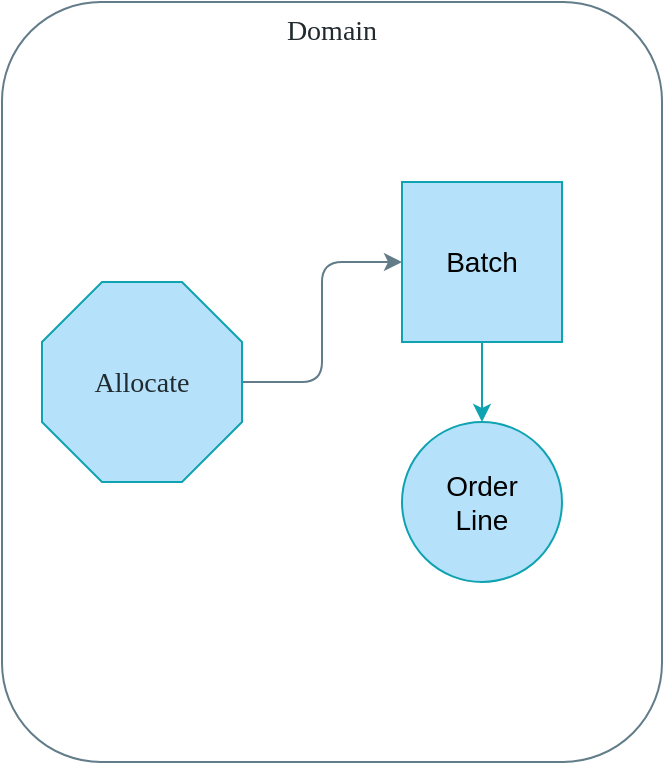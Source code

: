 <mxfile version="12.5.1" type="device" pages="6"><diagram id="rh1DttEXYZF73mCXou3R" name="Chapter 1"><mxGraphModel dx="1308" dy="813" grid="1" gridSize="10" guides="1" tooltips="1" connect="1" arrows="1" fold="1" page="1" pageScale="1" pageWidth="827" pageHeight="1169" math="0" shadow="0"><root><mxCell id="0"/><mxCell id="1" parent="0"/><mxCell id="zBdPd-Kk8-VPhITQOztK-7" value="Domain" style="rounded=1;whiteSpace=wrap;html=1;fontFamily=Guardian Sans;verticalAlign=top;fontSize=14;fontColor=#212A2E;fillColor=none;strokeColor=#637C89;" vertex="1" parent="1"><mxGeometry x="270" y="240" width="330" height="380" as="geometry"/></mxCell><mxCell id="zBdPd-Kk8-VPhITQOztK-16" style="edgeStyle=orthogonalEdgeStyle;orthogonalLoop=1;jettySize=auto;html=1;fontSize=14;strokeColor=#0FA3B1;fillColor=#B5E2FA;" edge="1" parent="1" source="zBdPd-Kk8-VPhITQOztK-9" target="zBdPd-Kk8-VPhITQOztK-10"><mxGeometry relative="1" as="geometry"/></mxCell><mxCell id="zBdPd-Kk8-VPhITQOztK-9" value="Batch" style="whiteSpace=wrap;html=1;aspect=fixed;fontSize=14;strokeColor=#0FA3B1;fillColor=#B5E2FA;" vertex="1" parent="1"><mxGeometry x="470" y="330" width="80" height="80" as="geometry"/></mxCell><mxCell id="zBdPd-Kk8-VPhITQOztK-10" value="Order&lt;br&gt;Line" style="ellipse;whiteSpace=wrap;html=1;aspect=fixed;fontSize=14;strokeColor=#0FA3B1;fillColor=#B5E2FA;" vertex="1" parent="1"><mxGeometry x="470" y="450" width="80" height="80" as="geometry"/></mxCell><mxCell id="zBdPd-Kk8-VPhITQOztK-15" style="edgeStyle=orthogonalEdgeStyle;rounded=1;orthogonalLoop=1;jettySize=auto;html=1;fontSize=14;strokeColor=#637C89;" edge="1" parent="1" source="zBdPd-Kk8-VPhITQOztK-11" target="zBdPd-Kk8-VPhITQOztK-9"><mxGeometry relative="1" as="geometry"/></mxCell><mxCell id="zBdPd-Kk8-VPhITQOztK-11" value="&lt;font face=&quot;Guardian Sans&quot; color=&quot;#212A2E&quot;&gt;Allocate&lt;/font&gt;" style="whiteSpace=wrap;html=1;shape=mxgraph.basic.octagon2;align=center;verticalAlign=middle;dx=15;fontSize=14;fillColor=#B5E2FA;strokeColor=#0FA3B1;" vertex="1" parent="1"><mxGeometry x="290" y="380" width="100" height="100" as="geometry"/></mxCell></root></mxGraphModel></diagram><diagram id="XXAtRvt5FJcVqYL_RqBG" name="Chapter 2"><mxGraphModel dx="1847" dy="1148" grid="0" gridSize="10" guides="1" tooltips="1" connect="1" arrows="1" fold="1" page="0" pageScale="1" pageWidth="827" pageHeight="1169" math="0" shadow="0"><root><mxCell id="HixLZq6YcJ24gEQS4keF-0"/><mxCell id="HixLZq6YcJ24gEQS4keF-1" parent="HixLZq6YcJ24gEQS4keF-0"/><mxCell id="zxIM12oG5ylgCXzGS3_e-6" value="" style="group" vertex="1" connectable="0" parent="HixLZq6YcJ24gEQS4keF-1"><mxGeometry x="243" y="349" width="215" height="265" as="geometry"/></mxCell><mxCell id="zxIM12oG5ylgCXzGS3_e-0" value="Domain" style="rounded=1;whiteSpace=wrap;html=1;fontFamily=Guardian Sans;verticalAlign=top;fontSize=14;fontColor=#212A2E;fillColor=none;strokeColor=#637C89;" vertex="1" parent="zxIM12oG5ylgCXzGS3_e-6"><mxGeometry width="215" height="265" as="geometry"/></mxCell><mxCell id="zxIM12oG5ylgCXzGS3_e-2" value="" style="whiteSpace=wrap;html=1;aspect=fixed;fontSize=14;strokeColor=#0FA3B1;fillColor=#B5E2FA;" vertex="1" parent="zxIM12oG5ylgCXzGS3_e-6"><mxGeometry x="130.303" y="62.763" width="52.121" height="52.121" as="geometry"/></mxCell><mxCell id="zxIM12oG5ylgCXzGS3_e-3" value="&lt;br&gt;" style="ellipse;whiteSpace=wrap;html=1;aspect=fixed;fontSize=14;strokeColor=#0FA3B1;fillColor=#B5E2FA;" vertex="1" parent="zxIM12oG5ylgCXzGS3_e-6"><mxGeometry x="130.303" y="146.447" width="52.121" height="52.121" as="geometry"/></mxCell><mxCell id="zxIM12oG5ylgCXzGS3_e-1" style="edgeStyle=orthogonalEdgeStyle;orthogonalLoop=1;jettySize=auto;html=1;fontSize=14;strokeColor=#0FA3B1;fillColor=#B5E2FA;" edge="1" parent="zxIM12oG5ylgCXzGS3_e-6" source="zxIM12oG5ylgCXzGS3_e-2" target="zxIM12oG5ylgCXzGS3_e-3"><mxGeometry relative="1" as="geometry"/></mxCell><mxCell id="zxIM12oG5ylgCXzGS3_e-4" style="edgeStyle=orthogonalEdgeStyle;rounded=1;orthogonalLoop=1;jettySize=auto;html=1;fontSize=14;strokeColor=#637C89;" edge="1" parent="zxIM12oG5ylgCXzGS3_e-6" source="zxIM12oG5ylgCXzGS3_e-5" target="zxIM12oG5ylgCXzGS3_e-2"><mxGeometry relative="1" as="geometry"/></mxCell><mxCell id="zxIM12oG5ylgCXzGS3_e-5" value="" style="whiteSpace=wrap;html=1;shape=mxgraph.basic.octagon2;align=center;verticalAlign=middle;dx=15;fontSize=14;fillColor=#B5E2FA;strokeColor=#0FA3B1;" vertex="1" parent="zxIM12oG5ylgCXzGS3_e-6"><mxGeometry x="13.03" y="97.632" width="65.152" height="69.737" as="geometry"/></mxCell><mxCell id="zxIM12oG5ylgCXzGS3_e-7" value="DB" style="shape=cylinder;whiteSpace=wrap;html=1;boundedLbl=1;backgroundOutline=1;strokeColor=#0FA3B1;fillColor=#B5E2FA;fontSize=14;fontColor=#212A2E;gradientColor=none;fontFamily=Guardian Sans;" vertex="1" parent="HixLZq6YcJ24gEQS4keF-1"><mxGeometry x="563" y="464" width="60" height="80" as="geometry"/></mxCell><mxCell id="zxIM12oG5ylgCXzGS3_e-9" style="edgeStyle=orthogonalEdgeStyle;orthogonalLoop=1;jettySize=auto;html=1;strokeColor=#0FA3B1;fillColor=#B5E2FA;fontSize=14;fontColor=#212A2E;" edge="1" parent="HixLZq6YcJ24gEQS4keF-1" source="zxIM12oG5ylgCXzGS3_e-0" target="zxIM12oG5ylgCXzGS3_e-7"><mxGeometry relative="1" as="geometry"/></mxCell><mxCell id="zxIM12oG5ylgCXzGS3_e-10" value="Before" style="text;html=1;strokeColor=none;fillColor=none;align=center;verticalAlign=middle;whiteSpace=wrap;rounded=0;fontFamily=Guardian Sans;fontSize=21;fontColor=#212A2E;" vertex="1" parent="HixLZq6YcJ24gEQS4keF-1"><mxGeometry x="88" y="300" width="62" height="20" as="geometry"/></mxCell><mxCell id="zxIM12oG5ylgCXzGS3_e-11" value="" style="endArrow=none;dashed=1;html=1;strokeColor=#FFB570;fillColor=#B5E2FA;fontFamily=Guardian Sans;fontSize=21;fontColor=#212A2E;" edge="1" parent="HixLZq6YcJ24gEQS4keF-1"><mxGeometry width="50" height="50" relative="1" as="geometry"><mxPoint x="70" y="657" as="sourcePoint"/><mxPoint x="630" y="657" as="targetPoint"/></mxGeometry></mxCell><mxCell id="zxIM12oG5ylgCXzGS3_e-40" value="DB" style="shape=cylinder;whiteSpace=wrap;html=1;boundedLbl=1;backgroundOutline=1;strokeColor=#0FA3B1;fillColor=#B5E2FA;fontSize=14;fontColor=#212A2E;gradientColor=none;fontFamily=Guardian Sans;" vertex="1" parent="HixLZq6YcJ24gEQS4keF-1"><mxGeometry x="652" y="931" width="60" height="80" as="geometry"/></mxCell><mxCell id="zxIM12oG5ylgCXzGS3_e-66" value="After" style="text;html=1;strokeColor=none;fillColor=none;align=center;verticalAlign=middle;whiteSpace=wrap;rounded=0;fontFamily=Guardian Sans;fontSize=21;fontColor=#212A2E;" vertex="1" parent="HixLZq6YcJ24gEQS4keF-1"><mxGeometry x="88" y="676" width="62" height="20" as="geometry"/></mxCell><mxCell id="Kblh9MXQEv5VUuDUCCEW-0" value="" style="group" vertex="1" connectable="0" parent="HixLZq6YcJ24gEQS4keF-1"><mxGeometry x="57" y="883" width="172" height="216" as="geometry"/></mxCell><mxCell id="zxIM12oG5ylgCXzGS3_e-33" value="" style="group" vertex="1" connectable="0" parent="Kblh9MXQEv5VUuDUCCEW-0"><mxGeometry width="172" height="216" as="geometry"/></mxCell><mxCell id="zxIM12oG5ylgCXzGS3_e-34" value="Domain" style="rounded=1;whiteSpace=wrap;html=1;fontFamily=Guardian Sans;verticalAlign=top;fontSize=14;fontColor=#212A2E;fillColor=none;strokeColor=#637C89;" vertex="1" parent="zxIM12oG5ylgCXzGS3_e-33"><mxGeometry width="172" height="216" as="geometry"/></mxCell><mxCell id="zxIM12oG5ylgCXzGS3_e-35" value="" style="whiteSpace=wrap;html=1;aspect=fixed;fontSize=14;strokeColor=#0FA3B1;fillColor=#B5E2FA;" vertex="1" parent="zxIM12oG5ylgCXzGS3_e-33"><mxGeometry x="104.242" y="51.158" width="37.986" height="37.986" as="geometry"/></mxCell><mxCell id="zxIM12oG5ylgCXzGS3_e-36" value="&lt;br&gt;" style="ellipse;whiteSpace=wrap;html=1;aspect=fixed;fontSize=14;strokeColor=#0FA3B1;fillColor=#B5E2FA;" vertex="1" parent="zxIM12oG5ylgCXzGS3_e-33"><mxGeometry x="104.242" y="119.368" width="37.986" height="37.986" as="geometry"/></mxCell><mxCell id="zxIM12oG5ylgCXzGS3_e-37" style="edgeStyle=orthogonalEdgeStyle;orthogonalLoop=1;jettySize=auto;html=1;fontSize=14;strokeColor=#0FA3B1;fillColor=#B5E2FA;" edge="1" parent="zxIM12oG5ylgCXzGS3_e-33" source="zxIM12oG5ylgCXzGS3_e-35" target="zxIM12oG5ylgCXzGS3_e-36"><mxGeometry relative="1" as="geometry"/></mxCell><mxCell id="zxIM12oG5ylgCXzGS3_e-38" style="edgeStyle=orthogonalEdgeStyle;rounded=1;orthogonalLoop=1;jettySize=auto;html=1;fontSize=14;strokeColor=#637C89;" edge="1" parent="zxIM12oG5ylgCXzGS3_e-33" source="zxIM12oG5ylgCXzGS3_e-39" target="zxIM12oG5ylgCXzGS3_e-35"><mxGeometry relative="1" as="geometry"/></mxCell><mxCell id="zxIM12oG5ylgCXzGS3_e-39" value="" style="whiteSpace=wrap;html=1;shape=mxgraph.basic.octagon2;align=center;verticalAlign=middle;dx=15;fontSize=14;fillColor=#B5E2FA;strokeColor=#0FA3B1;" vertex="1" parent="zxIM12oG5ylgCXzGS3_e-33"><mxGeometry x="10.424" y="79.579" width="52.121" height="56.842" as="geometry"/></mxCell><mxCell id="Kblh9MXQEv5VUuDUCCEW-5" style="edgeStyle=orthogonalEdgeStyle;orthogonalLoop=1;jettySize=auto;html=1;entryX=-0.008;entryY=0.455;entryDx=0;entryDy=0;entryPerimeter=0;strokeColor=#637C89;fillColor=#B5E2FA;fontFamily=Guardian Sans;fontSize=12;fontColor=#212A2E;" edge="1" parent="HixLZq6YcJ24gEQS4keF-1" source="Kblh9MXQEv5VUuDUCCEW-4" target="zxIM12oG5ylgCXzGS3_e-0"><mxGeometry relative="1" as="geometry"/></mxCell><mxCell id="Kblh9MXQEv5VUuDUCCEW-9" value="drive" style="text;html=1;align=center;verticalAlign=middle;resizable=0;points=[];labelBackgroundColor=#ffffff;fontSize=12;fontFamily=Guardian Sans;fontColor=#212A2E;" vertex="1" connectable="0" parent="Kblh9MXQEv5VUuDUCCEW-5"><mxGeometry x="-0.347" y="14" relative="1" as="geometry"><mxPoint x="15" y="-14" as="offset"/></mxGeometry></mxCell><mxCell id="Kblh9MXQEv5VUuDUCCEW-4" value="Tests" style="whiteSpace=wrap;html=1;aspect=fixed;rounded=1;strokeColor=#F7A072;fillColor=#EDDEA4;gradientColor=none;fontFamily=Guardian Sans;fontSize=12;fontColor=#212A2E;" vertex="1" parent="HixLZq6YcJ24gEQS4keF-1"><mxGeometry x="101" y="464" width="80" height="80" as="geometry"/></mxCell><mxCell id="Kblh9MXQEv5VUuDUCCEW-7" style="edgeStyle=orthogonalEdgeStyle;orthogonalLoop=1;jettySize=auto;html=1;entryX=0.5;entryY=0;entryDx=0;entryDy=0;strokeColor=#637C89;fillColor=#B5E2FA;fontFamily=Guardian Sans;fontSize=12;fontColor=#212A2E;" edge="1" parent="HixLZq6YcJ24gEQS4keF-1" source="Kblh9MXQEv5VUuDUCCEW-6" target="zxIM12oG5ylgCXzGS3_e-50"><mxGeometry relative="1" as="geometry"/></mxCell><mxCell id="Kblh9MXQEv5VUuDUCCEW-10" value="drive" style="text;html=1;align=center;verticalAlign=middle;resizable=0;points=[];labelBackgroundColor=#ffffff;fontSize=12;fontFamily=Guardian Sans;fontColor=#212A2E;" vertex="1" connectable="0" parent="Kblh9MXQEv5VUuDUCCEW-7"><mxGeometry x="-0.186" y="1" relative="1" as="geometry"><mxPoint as="offset"/></mxGeometry></mxCell><mxCell id="Kblh9MXQEv5VUuDUCCEW-6" value="Tests" style="whiteSpace=wrap;html=1;aspect=fixed;rounded=1;strokeColor=#F7A072;fillColor=#EDDEA4;gradientColor=none;fontFamily=Guardian Sans;fontSize=12;fontColor=#212A2E;" vertex="1" parent="HixLZq6YcJ24gEQS4keF-1"><mxGeometry x="390" y="685" width="80" height="80" as="geometry"/></mxCell><mxCell id="7aJNSnnAhlagL2kFDV5p-0" style="edgeStyle=orthogonalEdgeStyle;orthogonalLoop=1;jettySize=auto;html=1;entryX=1;entryY=0.5;entryDx=0;entryDy=0;strokeColor=#637C89;fillColor=#B5E2FA;fontFamily=Guardian Sans;fontSize=12;fontColor=#212A2E;" edge="1" parent="HixLZq6YcJ24gEQS4keF-1" source="zxIM12oG5ylgCXzGS3_e-51" target="zxIM12oG5ylgCXzGS3_e-34"><mxGeometry relative="1" as="geometry"/></mxCell><mxCell id="7aJNSnnAhlagL2kFDV5p-1" style="edgeStyle=orthogonalEdgeStyle;orthogonalLoop=1;jettySize=auto;html=1;entryX=0;entryY=0.7;entryDx=0;entryDy=0;strokeColor=#637C89;fillColor=#B5E2FA;fontFamily=Guardian Sans;fontSize=12;fontColor=#212A2E;" edge="1" parent="HixLZq6YcJ24gEQS4keF-1" source="zxIM12oG5ylgCXzGS3_e-59" target="zxIM12oG5ylgCXzGS3_e-40"><mxGeometry relative="1" as="geometry"/></mxCell><mxCell id="8tZTV3c5jb-FyhXML_De-0" value="" style="group" vertex="1" connectable="0" parent="HixLZq6YcJ24gEQS4keF-1"><mxGeometry x="313" y="833" width="238" height="272" as="geometry"/></mxCell><mxCell id="zxIM12oG5ylgCXzGS3_e-50" value="&lt;font style=&quot;font-size: 14px&quot; face=&quot;Guardian Sans&quot; color=&quot;#212A2E&quot;&gt;Repositories&lt;/font&gt;" style="whiteSpace=wrap;html=1;strokeColor=#637C89;fillColor=none;gradientColor=none;fontFamily=Helvetica;fontSize=12;fontColor=#000000;verticalAlign=top;rounded=1;" vertex="1" parent="8tZTV3c5jb-FyhXML_De-0"><mxGeometry width="238" height="272" as="geometry"/></mxCell><mxCell id="zxIM12oG5ylgCXzGS3_e-51" value="&lt;font style=&quot;font-size: 12px&quot; color=&quot;#212A2E&quot;&gt;Abstract Repository&lt;br style=&quot;font-size: 12px;&quot;&gt;&lt;/font&gt;" style="whiteSpace=wrap;html=1;strokeColor=#0FA3B1;fillColor=#B5E2FA;gradientColor=none;fontFamily=Guardian Sans;fontSize=12;fontColor=#212A2E;verticalAlign=middle;" vertex="1" parent="8tZTV3c5jb-FyhXML_De-0"><mxGeometry x="25" y="80" width="69" height="60" as="geometry"/></mxCell><mxCell id="zxIM12oG5ylgCXzGS3_e-59" value="SQLAlchemy&lt;br style=&quot;font-size: 12px;&quot;&gt;Repository" style="whiteSpace=wrap;html=1;strokeColor=#0FA3B1;fillColor=#B5E2FA;gradientColor=none;fontFamily=Guardian Sans;fontSize=12;fontColor=#212A2E;verticalAlign=middle;" vertex="1" parent="8tZTV3c5jb-FyhXML_De-0"><mxGeometry x="137" y="80" width="69" height="60" as="geometry"/></mxCell><mxCell id="zxIM12oG5ylgCXzGS3_e-63" value="" style="group" vertex="1" connectable="0" parent="8tZTV3c5jb-FyhXML_De-0"><mxGeometry x="96" y="108" width="40" height="10" as="geometry"/></mxCell><mxCell id="zxIM12oG5ylgCXzGS3_e-60" value="" style="rounded=0;orthogonalLoop=1;jettySize=auto;html=1;endArrow=none;endFill=0;strokeColor=#637C89;fillColor=#B5E2FA;fontFamily=Guardian Sans;fontSize=21;fontColor=#212A2E;" edge="1" target="zxIM12oG5ylgCXzGS3_e-62" parent="zxIM12oG5ylgCXzGS3_e-63"><mxGeometry relative="1" as="geometry"><mxPoint y="5" as="sourcePoint"/></mxGeometry></mxCell><mxCell id="zxIM12oG5ylgCXzGS3_e-61" value="" style="rounded=0;orthogonalLoop=1;jettySize=auto;html=1;endArrow=halfCircle;endFill=0;entryX=0.5;entryY=0.5;entryDx=0;entryDy=0;endSize=6;strokeWidth=1;fillColor=#B5E2FA;fontFamily=Guardian Sans;fontSize=21;fontColor=#212A2E;strokeColor=#637C89;" edge="1" target="zxIM12oG5ylgCXzGS3_e-62" parent="zxIM12oG5ylgCXzGS3_e-63"><mxGeometry relative="1" as="geometry"><mxPoint x="40" y="5" as="sourcePoint"/></mxGeometry></mxCell><mxCell id="zxIM12oG5ylgCXzGS3_e-62" value="" style="ellipse;whiteSpace=wrap;html=1;fontFamily=Helvetica;fontSize=12;fontColor=#000000;align=center;strokeColor=#637C89;fillColor=#ffffff;points=[];aspect=fixed;resizable=0;rounded=1;" vertex="1" parent="zxIM12oG5ylgCXzGS3_e-63"><mxGeometry x="15" width="10" height="10" as="geometry"/></mxCell></root></mxGraphModel></diagram><diagram id="NHkTZTC70baef07vMxO1" name="Chapter 4"><mxGraphModel dx="1570" dy="976" grid="1" gridSize="10" guides="1" tooltips="1" connect="1" arrows="1" fold="1" page="0" pageScale="1" pageWidth="827" pageHeight="1169" math="0" shadow="0"><root><mxCell id="UpYtYfSxNZCEmPBrE3a4-0"/><mxCell id="UpYtYfSxNZCEmPBrE3a4-1" parent="UpYtYfSxNZCEmPBrE3a4-0"/><mxCell id="zBULmSyIyNSCy7_xCDim-10" value="" style="endArrow=none;dashed=1;html=1;strokeColor=#FFB570;fillColor=#B5E2FA;fontFamily=Guardian Sans;fontSize=21;fontColor=#212A2E;" edge="1" parent="UpYtYfSxNZCEmPBrE3a4-1"><mxGeometry width="50" height="50" relative="1" as="geometry"><mxPoint x="70" y="657" as="sourcePoint"/><mxPoint x="690" y="657" as="targetPoint"/></mxGeometry></mxCell><mxCell id="zBULmSyIyNSCy7_xCDim-19" value="After" style="text;html=1;strokeColor=none;fillColor=none;align=center;verticalAlign=middle;whiteSpace=wrap;rounded=0;fontFamily=Guardian Sans;fontSize=21;fontColor=#212A2E;" vertex="1" parent="UpYtYfSxNZCEmPBrE3a4-1"><mxGeometry x="88" y="676" width="62" height="20" as="geometry"/></mxCell><mxCell id="3gVjvAZw2tdnKl6RDrBl-7" value="Before" style="text;html=1;strokeColor=none;fillColor=none;align=center;verticalAlign=middle;whiteSpace=wrap;rounded=0;fontFamily=Guardian Sans;fontSize=21;fontColor=#212A2E;" vertex="1" parent="UpYtYfSxNZCEmPBrE3a4-1"><mxGeometry x="70" y="220" width="62" height="20" as="geometry"/></mxCell><mxCell id="RP_yprfczkW6Dd-ekdvI-0" value="DB" style="shape=cylinder;whiteSpace=wrap;html=1;boundedLbl=1;backgroundOutline=1;strokeColor=#0FA3B1;fillColor=#B5E2FA;fontSize=14;fontColor=#212A2E;gradientColor=none;fontFamily=Guardian Sans;" vertex="1" parent="UpYtYfSxNZCEmPBrE3a4-1"><mxGeometry x="675" y="456" width="60" height="80" as="geometry"/></mxCell><mxCell id="RP_yprfczkW6Dd-ekdvI-17" style="edgeStyle=orthogonalEdgeStyle;orthogonalLoop=1;jettySize=auto;html=1;entryX=0.5;entryY=0;entryDx=0;entryDy=0;strokeColor=#637C89;fillColor=#B5E2FA;fontFamily=Guardian Sans;fontSize=12;fontColor=#212A2E;" edge="1" parent="UpYtYfSxNZCEmPBrE3a4-1" source="RP_yprfczkW6Dd-ekdvI-19" target="RP_yprfczkW6Dd-ekdvI-2"><mxGeometry relative="1" as="geometry"/></mxCell><mxCell id="RP_yprfczkW6Dd-ekdvI-19" value="Tests" style="whiteSpace=wrap;html=1;aspect=fixed;strokeColor=#0FA3B1;fillColor=#B5E2FA;gradientColor=none;fontFamily=Guardian Sans;fontSize=14;fontColor=#212A2E;" vertex="1" parent="UpYtYfSxNZCEmPBrE3a4-1"><mxGeometry x="497" y="270" width="80" height="80" as="geometry"/></mxCell><mxCell id="RP_yprfczkW6Dd-ekdvI-20" style="edgeStyle=orthogonalEdgeStyle;orthogonalLoop=1;jettySize=auto;html=1;strokeColor=#637C89;fillColor=#B5E2FA;fontFamily=Guardian Sans;fontSize=12;fontColor=#212A2E;entryX=1;entryY=0.539;entryDx=0;entryDy=0;entryPerimeter=0;" edge="1" parent="UpYtYfSxNZCEmPBrE3a4-1" source="RP_yprfczkW6Dd-ekdvI-3" target="-l9xA3Ztxztt4yP418-Y-0"><mxGeometry relative="1" as="geometry"><mxPoint x="370" y="455" as="targetPoint"/></mxGeometry></mxCell><mxCell id="RP_yprfczkW6Dd-ekdvI-21" style="edgeStyle=orthogonalEdgeStyle;orthogonalLoop=1;jettySize=auto;html=1;entryX=0;entryY=0.7;entryDx=0;entryDy=0;strokeColor=#637C89;fillColor=#B5E2FA;fontFamily=Guardian Sans;fontSize=12;fontColor=#212A2E;" edge="1" parent="UpYtYfSxNZCEmPBrE3a4-1" source="RP_yprfczkW6Dd-ekdvI-4" target="RP_yprfczkW6Dd-ekdvI-0"><mxGeometry relative="1" as="geometry"/></mxCell><mxCell id="RP_yprfczkW6Dd-ekdvI-22" value="" style="group" vertex="1" connectable="0" parent="UpYtYfSxNZCEmPBrE3a4-1"><mxGeometry x="450" y="390" width="174" height="160" as="geometry"/></mxCell><mxCell id="RP_yprfczkW6Dd-ekdvI-1" value="" style="group" vertex="1" connectable="0" parent="RP_yprfczkW6Dd-ekdvI-22"><mxGeometry width="174" height="160" as="geometry"/></mxCell><mxCell id="RP_yprfczkW6Dd-ekdvI-2" value="&lt;font style=&quot;font-size: 14px&quot; face=&quot;Guardian Sans&quot; color=&quot;#212A2E&quot;&gt;Repositories&lt;/font&gt;" style="whiteSpace=wrap;html=1;strokeColor=#637C89;fillColor=none;gradientColor=none;fontFamily=Helvetica;fontSize=12;fontColor=#000000;verticalAlign=top;rounded=1;" vertex="1" parent="RP_yprfczkW6Dd-ekdvI-1"><mxGeometry width="174" height="160" as="geometry"/></mxCell><mxCell id="RP_yprfczkW6Dd-ekdvI-3" value="" style="whiteSpace=wrap;html=1;strokeColor=#0FA3B1;fillColor=#B5E2FA;gradientColor=none;fontFamily=Guardian Sans;fontSize=12;fontColor=#212A2E;verticalAlign=middle;" vertex="1" parent="RP_yprfczkW6Dd-ekdvI-1"><mxGeometry x="18.277" y="49.059" width="50.445" height="35.294" as="geometry"/></mxCell><mxCell id="RP_yprfczkW6Dd-ekdvI-4" value="" style="whiteSpace=wrap;html=1;strokeColor=#0FA3B1;fillColor=#B5E2FA;gradientColor=none;fontFamily=Guardian Sans;fontSize=12;fontColor=#212A2E;verticalAlign=middle;" vertex="1" parent="RP_yprfczkW6Dd-ekdvI-1"><mxGeometry x="100.16" y="47.059" width="50.445" height="35.294" as="geometry"/></mxCell><mxCell id="RP_yprfczkW6Dd-ekdvI-5" value="" style="group" vertex="1" connectable="0" parent="RP_yprfczkW6Dd-ekdvI-1"><mxGeometry x="70.185" y="63.529" width="29.244" height="5.882" as="geometry"/></mxCell><mxCell id="RP_yprfczkW6Dd-ekdvI-6" value="" style="rounded=0;orthogonalLoop=1;jettySize=auto;html=1;endArrow=none;endFill=0;strokeColor=#637C89;fillColor=#B5E2FA;fontFamily=Guardian Sans;fontSize=21;fontColor=#212A2E;" edge="1" parent="RP_yprfczkW6Dd-ekdvI-5" target="RP_yprfczkW6Dd-ekdvI-8"><mxGeometry relative="1" as="geometry"><mxPoint y="2.941" as="sourcePoint"/></mxGeometry></mxCell><mxCell id="RP_yprfczkW6Dd-ekdvI-7" value="" style="rounded=0;orthogonalLoop=1;jettySize=auto;html=1;endArrow=halfCircle;endFill=0;entryX=0.5;entryY=0.5;entryDx=0;entryDy=0;endSize=6;strokeWidth=1;fillColor=#B5E2FA;fontFamily=Guardian Sans;fontSize=21;fontColor=#212A2E;strokeColor=#637C89;" edge="1" parent="RP_yprfczkW6Dd-ekdvI-5" target="RP_yprfczkW6Dd-ekdvI-8"><mxGeometry relative="1" as="geometry"><mxPoint x="29.244" y="2.941" as="sourcePoint"/></mxGeometry></mxCell><mxCell id="RP_yprfczkW6Dd-ekdvI-8" value="" style="ellipse;whiteSpace=wrap;html=1;fontFamily=Helvetica;fontSize=12;fontColor=#000000;align=center;strokeColor=#637C89;fillColor=#ffffff;points=[];aspect=fixed;resizable=0;rounded=1;" vertex="1" parent="RP_yprfczkW6Dd-ekdvI-5"><mxGeometry x="10.966" width="10" height="10" as="geometry"/></mxCell><mxCell id="-l9xA3Ztxztt4yP418-Y-0" value="Domain" style="rounded=1;whiteSpace=wrap;html=1;fontFamily=Guardian Sans;verticalAlign=top;fontSize=14;fontColor=#212A2E;fillColor=none;strokeColor=#637C89;" vertex="1" parent="UpYtYfSxNZCEmPBrE3a4-1"><mxGeometry x="30" y="290" width="330" height="310" as="geometry"/></mxCell><mxCell id="-l9xA3Ztxztt4yP418-Y-1" style="edgeStyle=orthogonalEdgeStyle;orthogonalLoop=1;jettySize=auto;html=1;fontSize=14;strokeColor=#0FA3B1;fillColor=#B5E2FA;" edge="1" parent="UpYtYfSxNZCEmPBrE3a4-1" source="-l9xA3Ztxztt4yP418-Y-2" target="-l9xA3Ztxztt4yP418-Y-3"><mxGeometry relative="1" as="geometry"/></mxCell><mxCell id="-l9xA3Ztxztt4yP418-Y-2" value="Batch" style="whiteSpace=wrap;html=1;aspect=fixed;fontSize=14;strokeColor=#0FA3B1;fillColor=#B5E2FA;" vertex="1" parent="UpYtYfSxNZCEmPBrE3a4-1"><mxGeometry x="230" y="340" width="80" height="80" as="geometry"/></mxCell><mxCell id="-l9xA3Ztxztt4yP418-Y-3" value="Order&lt;br&gt;Line" style="ellipse;whiteSpace=wrap;html=1;aspect=fixed;fontSize=14;strokeColor=#0FA3B1;fillColor=#B5E2FA;" vertex="1" parent="UpYtYfSxNZCEmPBrE3a4-1"><mxGeometry x="230" y="460" width="80" height="80" as="geometry"/></mxCell><mxCell id="-l9xA3Ztxztt4yP418-Y-4" style="edgeStyle=orthogonalEdgeStyle;rounded=1;orthogonalLoop=1;jettySize=auto;html=1;fontSize=14;strokeColor=#637C89;" edge="1" parent="UpYtYfSxNZCEmPBrE3a4-1" source="-l9xA3Ztxztt4yP418-Y-5" target="-l9xA3Ztxztt4yP418-Y-2"><mxGeometry relative="1" as="geometry"/></mxCell><mxCell id="-l9xA3Ztxztt4yP418-Y-5" value="&lt;font face=&quot;Guardian Sans&quot; color=&quot;#212A2E&quot;&gt;Allocate&lt;/font&gt;" style="whiteSpace=wrap;html=1;shape=mxgraph.basic.octagon2;align=center;verticalAlign=middle;dx=15;fontSize=14;fillColor=#EDDEA4;strokeColor=#FFB570;" vertex="1" parent="UpYtYfSxNZCEmPBrE3a4-1"><mxGeometry x="50" y="390" width="100" height="100" as="geometry"/></mxCell><mxCell id="-l9xA3Ztxztt4yP418-Y-12" value="DB" style="shape=cylinder;whiteSpace=wrap;html=1;boundedLbl=1;backgroundOutline=1;strokeColor=#0FA3B1;fillColor=#B5E2FA;fontSize=14;fontColor=#212A2E;gradientColor=none;fontFamily=Guardian Sans;" vertex="1" parent="UpYtYfSxNZCEmPBrE3a4-1"><mxGeometry x="530" y="1030" width="60" height="80" as="geometry"/></mxCell><mxCell id="-l9xA3Ztxztt4yP418-Y-16" style="edgeStyle=orthogonalEdgeStyle;orthogonalLoop=1;jettySize=auto;html=1;entryX=0;entryY=0.5;entryDx=0;entryDy=0;strokeColor=#637C89;fillColor=#B5E2FA;fontFamily=Guardian Sans;fontSize=12;fontColor=#212A2E;" edge="1" parent="UpYtYfSxNZCEmPBrE3a4-1" source="-l9xA3Ztxztt4yP418-Y-21" target="-l9xA3Ztxztt4yP418-Y-12"><mxGeometry relative="1" as="geometry"/></mxCell><mxCell id="-l9xA3Ztxztt4yP418-Y-17" value="" style="group" vertex="1" connectable="0" parent="UpYtYfSxNZCEmPBrE3a4-1"><mxGeometry x="334" y="1030" width="122" height="100" as="geometry"/></mxCell><mxCell id="-l9xA3Ztxztt4yP418-Y-18" value="" style="group" vertex="1" connectable="0" parent="-l9xA3Ztxztt4yP418-Y-17"><mxGeometry width="122" height="100" as="geometry"/></mxCell><mxCell id="-l9xA3Ztxztt4yP418-Y-19" value="&lt;font style=&quot;font-size: 14px&quot; face=&quot;Guardian Sans&quot; color=&quot;#212A2E&quot;&gt;Repositories&lt;/font&gt;" style="whiteSpace=wrap;html=1;strokeColor=#637C89;fillColor=none;gradientColor=none;fontFamily=Helvetica;fontSize=12;fontColor=#000000;verticalAlign=top;rounded=1;" vertex="1" parent="-l9xA3Ztxztt4yP418-Y-18"><mxGeometry width="122" height="100" as="geometry"/></mxCell><mxCell id="-l9xA3Ztxztt4yP418-Y-20" value="" style="whiteSpace=wrap;html=1;strokeColor=#0FA3B1;fillColor=#B5E2FA;gradientColor=none;fontFamily=Guardian Sans;fontSize=12;fontColor=#212A2E;verticalAlign=middle;" vertex="1" parent="-l9xA3Ztxztt4yP418-Y-18"><mxGeometry x="12.815" y="30.662" width="35.37" height="22.059" as="geometry"/></mxCell><mxCell id="-l9xA3Ztxztt4yP418-Y-21" value="" style="whiteSpace=wrap;html=1;strokeColor=#0FA3B1;fillColor=#B5E2FA;gradientColor=none;fontFamily=Guardian Sans;fontSize=12;fontColor=#212A2E;verticalAlign=middle;" vertex="1" parent="-l9xA3Ztxztt4yP418-Y-18"><mxGeometry x="70.227" y="29.412" width="35.37" height="22.059" as="geometry"/></mxCell><mxCell id="-l9xA3Ztxztt4yP418-Y-22" value="" style="group" vertex="1" connectable="0" parent="-l9xA3Ztxztt4yP418-Y-18"><mxGeometry x="49.21" y="39.706" width="20.504" height="3.676" as="geometry"/></mxCell><mxCell id="-l9xA3Ztxztt4yP418-Y-23" value="" style="rounded=0;orthogonalLoop=1;jettySize=auto;html=1;endArrow=none;endFill=0;strokeColor=#637C89;fillColor=#B5E2FA;fontFamily=Guardian Sans;fontSize=21;fontColor=#212A2E;" edge="1" parent="-l9xA3Ztxztt4yP418-Y-22" target="-l9xA3Ztxztt4yP418-Y-25"><mxGeometry relative="1" as="geometry"><mxPoint y="1.838" as="sourcePoint"/></mxGeometry></mxCell><mxCell id="-l9xA3Ztxztt4yP418-Y-24" value="" style="rounded=0;orthogonalLoop=1;jettySize=auto;html=1;endArrow=halfCircle;endFill=0;entryX=0.5;entryY=0.5;entryDx=0;entryDy=0;endSize=6;strokeWidth=1;fillColor=#B5E2FA;fontFamily=Guardian Sans;fontSize=21;fontColor=#212A2E;strokeColor=#637C89;" edge="1" parent="-l9xA3Ztxztt4yP418-Y-22" target="-l9xA3Ztxztt4yP418-Y-25"><mxGeometry relative="1" as="geometry"><mxPoint x="20.504" y="1.838" as="sourcePoint"/></mxGeometry></mxCell><mxCell id="-l9xA3Ztxztt4yP418-Y-25" value="" style="ellipse;whiteSpace=wrap;html=1;fontFamily=Helvetica;fontSize=12;fontColor=#000000;align=center;strokeColor=#637C89;fillColor=#ffffff;points=[];aspect=fixed;resizable=0;rounded=1;" vertex="1" parent="-l9xA3Ztxztt4yP418-Y-22"><mxGeometry x="7.689" width="10" height="10" as="geometry"/></mxCell><mxCell id="-l9xA3Ztxztt4yP418-Y-40" style="edgeStyle=orthogonalEdgeStyle;orthogonalLoop=1;jettySize=auto;html=1;entryX=0.5;entryY=0;entryDx=0;entryDy=0;strokeColor=#637C89;fillColor=#B5E2FA;fontFamily=Guardian Sans;fontSize=12;fontColor=#212A2E;" edge="1" parent="UpYtYfSxNZCEmPBrE3a4-1" source="-l9xA3Ztxztt4yP418-Y-32" target="-l9xA3Ztxztt4yP418-Y-33"><mxGeometry relative="1" as="geometry"/></mxCell><mxCell id="-l9xA3Ztxztt4yP418-Y-50" value="drives" style="text;html=1;align=center;verticalAlign=middle;resizable=0;points=[];labelBackgroundColor=#ffffff;fontSize=12;fontFamily=Guardian Sans;fontColor=#212A2E;" vertex="1" connectable="0" parent="-l9xA3Ztxztt4yP418-Y-40"><mxGeometry x="-0.071" y="-3" relative="1" as="geometry"><mxPoint as="offset"/></mxGeometry></mxCell><mxCell id="-l9xA3Ztxztt4yP418-Y-46" style="edgeStyle=orthogonalEdgeStyle;orthogonalLoop=1;jettySize=auto;html=1;strokeColor=#9E9E9E;fillColor=#f5f5f5;fontFamily=Guardian Sans;fontSize=12;fontColor=#212A2E;exitX=0.25;exitY=1;exitDx=0;exitDy=0;" edge="1" parent="UpYtYfSxNZCEmPBrE3a4-1" source="-l9xA3Ztxztt4yP418-Y-32" target="-l9xA3Ztxztt4yP418-Y-19"><mxGeometry relative="1" as="geometry"><mxPoint x="90" y="970" as="targetPoint"/><Array as="points"><mxPoint x="300" y="810"/><mxPoint x="170" y="810"/><mxPoint x="170" y="1000"/><mxPoint x="360" y="1000"/></Array></mxGeometry></mxCell><mxCell id="-l9xA3Ztxztt4yP418-Y-67" value="Instantiates" style="text;html=1;align=center;verticalAlign=middle;resizable=0;points=[];labelBackgroundColor=#ffffff;fontSize=12;fontFamily=Guardian Sans;fontColor=#212A2E;" vertex="1" connectable="0" parent="-l9xA3Ztxztt4yP418-Y-46"><mxGeometry x="-0.783" y="1" relative="1" as="geometry"><mxPoint x="-36.33" as="offset"/></mxGeometry></mxCell><mxCell id="-l9xA3Ztxztt4yP418-Y-32" value="Flask" style="whiteSpace=wrap;html=1;aspect=fixed;strokeColor=#FFB570;fillColor=#EDDEA4;gradientColor=none;fontFamily=Helvetica;fontSize=14;fontColor=#000000;" vertex="1" parent="UpYtYfSxNZCEmPBrE3a4-1"><mxGeometry x="280" y="690" width="80" height="80" as="geometry"/></mxCell><mxCell id="-l9xA3Ztxztt4yP418-Y-41" style="edgeStyle=orthogonalEdgeStyle;orthogonalLoop=1;jettySize=auto;html=1;strokeColor=#637C89;fillColor=#B5E2FA;fontFamily=Guardian Sans;fontSize=12;fontColor=#212A2E;" edge="1" parent="UpYtYfSxNZCEmPBrE3a4-1" source="-l9xA3Ztxztt4yP418-Y-34"><mxGeometry relative="1" as="geometry"><mxPoint x="400" y="830" as="targetPoint"/><Array as="points"><mxPoint x="470" y="800"/><mxPoint x="400" y="800"/></Array></mxGeometry></mxCell><mxCell id="-l9xA3Ztxztt4yP418-Y-59" value="drives" style="text;html=1;align=center;verticalAlign=middle;resizable=0;points=[];labelBackgroundColor=#ffffff;fontSize=12;fontFamily=Guardian Sans;fontColor=#212A2E;" vertex="1" connectable="0" parent="-l9xA3Ztxztt4yP418-Y-41"><mxGeometry x="-0.557" y="-14" relative="1" as="geometry"><mxPoint as="offset"/></mxGeometry></mxCell><mxCell id="-l9xA3Ztxztt4yP418-Y-61" value="" style="edgeStyle=orthogonalEdgeStyle;orthogonalLoop=1;jettySize=auto;html=1;strokeColor=#9E9E9E;fillColor=#f5f5f5;fontFamily=Guardian Sans;fontSize=12;fontColor=#212A2E;" edge="1" parent="UpYtYfSxNZCEmPBrE3a4-1" source="-l9xA3Ztxztt4yP418-Y-34"><mxGeometry relative="1" as="geometry"><mxPoint x="432" y="1031" as="targetPoint"/><Array as="points"><mxPoint x="490" y="800"/><mxPoint x="620" y="800"/><mxPoint x="620" y="1000"/><mxPoint x="432" y="1000"/></Array></mxGeometry></mxCell><mxCell id="-l9xA3Ztxztt4yP418-Y-68" value="Instantiates" style="text;html=1;align=center;verticalAlign=middle;resizable=0;points=[];labelBackgroundColor=#ffffff;fontSize=12;fontFamily=Guardian Sans;fontColor=#212A2E;" vertex="1" connectable="0" parent="-l9xA3Ztxztt4yP418-Y-61"><mxGeometry x="-0.743" y="-2" relative="1" as="geometry"><mxPoint x="26" as="offset"/></mxGeometry></mxCell><mxCell id="-l9xA3Ztxztt4yP418-Y-34" value="Tests" style="whiteSpace=wrap;html=1;aspect=fixed;strokeColor=#0FA3B1;fillColor=#B5E2FA;gradientColor=none;fontFamily=Guardian Sans;fontSize=14;fontColor=#212A2E;" vertex="1" parent="UpYtYfSxNZCEmPBrE3a4-1"><mxGeometry x="430" y="690" width="80" height="80" as="geometry"/></mxCell><mxCell id="-l9xA3Ztxztt4yP418-Y-44" value="" style="edgeStyle=orthogonalEdgeStyle;orthogonalLoop=1;jettySize=auto;html=1;strokeColor=#637C89;fillColor=#B5E2FA;fontFamily=Guardian Sans;fontSize=12;fontColor=#212A2E;" edge="1" parent="UpYtYfSxNZCEmPBrE3a4-1" source="-l9xA3Ztxztt4yP418-Y-33" target="-l9xA3Ztxztt4yP418-Y-19"><mxGeometry relative="1" as="geometry"/></mxCell><mxCell id="-l9xA3Ztxztt4yP418-Y-56" value="" style="edgeStyle=orthogonalEdgeStyle;orthogonalLoop=1;jettySize=auto;html=1;strokeColor=#637C89;fillColor=#B5E2FA;fontFamily=Guardian Sans;fontSize=12;fontColor=#212A2E;" edge="1" parent="UpYtYfSxNZCEmPBrE3a4-1" source="-l9xA3Ztxztt4yP418-Y-19" target="-l9xA3Ztxztt4yP418-Y-26"><mxGeometry relative="1" as="geometry"/></mxCell><mxCell id="ya4rnAcpYuD3oCNmHiOA-0" value="" style="group" vertex="1" connectable="0" parent="UpYtYfSxNZCEmPBrE3a4-1"><mxGeometry x="190.67" y="1020" width="100" height="113" as="geometry"/></mxCell><mxCell id="-l9xA3Ztxztt4yP418-Y-38" value="" style="group" vertex="1" connectable="0" parent="ya4rnAcpYuD3oCNmHiOA-0"><mxGeometry width="100" height="113" as="geometry"/></mxCell><mxCell id="-l9xA3Ztxztt4yP418-Y-26" value="Domain" style="rounded=1;whiteSpace=wrap;html=1;fontFamily=Guardian Sans;verticalAlign=top;fontSize=14;fontColor=#212A2E;fillColor=none;strokeColor=#637C89;" vertex="1" parent="-l9xA3Ztxztt4yP418-Y-38"><mxGeometry x="-10.667" y="3.497" width="100" height="113" as="geometry"/></mxCell><mxCell id="-l9xA3Ztxztt4yP418-Y-28" value="" style="whiteSpace=wrap;html=1;aspect=fixed;fontSize=14;strokeColor=#0FA3B1;fillColor=#B5E2FA;" vertex="1" parent="-l9xA3Ztxztt4yP418-Y-38"><mxGeometry x="30.238" y="34.813" width="18.188" height="18.188" as="geometry"/></mxCell><mxCell id="-l9xA3Ztxztt4yP418-Y-29" value="" style="ellipse;whiteSpace=wrap;html=1;aspect=fixed;fontSize=14;strokeColor=#0FA3B1;fillColor=#B5E2FA;" vertex="1" parent="-l9xA3Ztxztt4yP418-Y-38"><mxGeometry x="30.238" y="71.571" width="18.188" height="18.188" as="geometry"/></mxCell><mxCell id="hgnQ0-n4r7HApaMI_Ory-0" value="" style="group" vertex="1" connectable="0" parent="UpYtYfSxNZCEmPBrE3a4-1"><mxGeometry x="190" y="820" width="340" height="141.29" as="geometry"/></mxCell><mxCell id="-l9xA3Ztxztt4yP418-Y-37" value="" style="group;fontStyle=0" vertex="1" connectable="0" parent="hgnQ0-n4r7HApaMI_Ory-0"><mxGeometry width="340" height="141.29" as="geometry"/></mxCell><mxCell id="-l9xA3Ztxztt4yP418-Y-33" value="Services" style="rounded=1;whiteSpace=wrap;html=1;fontFamily=Guardian Sans;verticalAlign=top;fontSize=14;fontColor=#212A2E;fillColor=none;strokeColor=#637C89;fontStyle=4" vertex="1" parent="-l9xA3Ztxztt4yP418-Y-37"><mxGeometry x="40" y="10" width="330" height="141.29" as="geometry"/></mxCell><mxCell id="-l9xA3Ztxztt4yP418-Y-31" value="&lt;font face=&quot;Guardian Sans&quot; color=&quot;#212A2E&quot;&gt;Allocate&lt;/font&gt;" style="whiteSpace=wrap;html=1;shape=mxgraph.basic.octagon2;align=center;verticalAlign=middle;dx=15;fontSize=14;fillColor=#EDDEA4;strokeColor=#FFB570;fontStyle=0" vertex="1" parent="-l9xA3Ztxztt4yP418-Y-37"><mxGeometry x="60" y="30.64" width="100" height="100" as="geometry"/></mxCell><mxCell id="-l9xA3Ztxztt4yP418-Y-35" value="Add Batch" style="whiteSpace=wrap;html=1;shape=mxgraph.basic.octagon2;align=center;verticalAlign=middle;dx=15;fontSize=14;fillColor=#EDDEA4;strokeColor=#FFB570;fontStyle=4" vertex="1" parent="-l9xA3Ztxztt4yP418-Y-37"><mxGeometry x="240" y="30.65" width="100" height="100" as="geometry"/></mxCell></root></mxGraphModel></diagram><diagram id="0DepL2HTkV7kYQrWfHRk" name="Chapter 5"><mxGraphModel dx="2243" dy="1394" grid="0" gridSize="10" guides="1" tooltips="1" connect="1" arrows="1" fold="1" page="1" pageScale="1" pageWidth="827" pageHeight="1169" math="0" shadow="0"><root><mxCell id="nUsFlo1nsm9BVYnmvNo7-0"/><mxCell id="nUsFlo1nsm9BVYnmvNo7-1" parent="nUsFlo1nsm9BVYnmvNo7-0"/><mxCell id="YE9zQyIwGR_3Ixt6eneR-1" value="Before" style="text;html=1;strokeColor=none;fillColor=none;align=center;verticalAlign=middle;whiteSpace=wrap;rounded=0;fontFamily=Guardian Sans;fontSize=21;fontColor=#212A2E;" vertex="1" parent="nUsFlo1nsm9BVYnmvNo7-1"><mxGeometry x="88" y="59" width="62" height="20" as="geometry"/></mxCell><mxCell id="YE9zQyIwGR_3Ixt6eneR-2" value="DB" style="shape=cylinder;whiteSpace=wrap;html=1;boundedLbl=1;backgroundOutline=1;strokeColor=#0FA3B1;fillColor=#B5E2FA;fontSize=14;fontColor=#212A2E;gradientColor=none;fontFamily=Guardian Sans;" vertex="1" parent="nUsFlo1nsm9BVYnmvNo7-1"><mxGeometry x="528" y="399.5" width="60" height="80" as="geometry"/></mxCell><mxCell id="YE9zQyIwGR_3Ixt6eneR-3" style="edgeStyle=orthogonalEdgeStyle;orthogonalLoop=1;jettySize=auto;html=1;entryX=0;entryY=0.5;entryDx=0;entryDy=0;strokeColor=#637C89;fillColor=#B5E2FA;fontFamily=Guardian Sans;fontSize=12;fontColor=#212A2E;" edge="1" parent="nUsFlo1nsm9BVYnmvNo7-1" source="YE9zQyIwGR_3Ixt6eneR-8" target="YE9zQyIwGR_3Ixt6eneR-2"><mxGeometry relative="1" as="geometry"/></mxCell><mxCell id="YE9zQyIwGR_3Ixt6eneR-4" value="" style="group" vertex="1" connectable="0" parent="nUsFlo1nsm9BVYnmvNo7-1"><mxGeometry x="320" y="399" width="122" height="100" as="geometry"/></mxCell><mxCell id="YE9zQyIwGR_3Ixt6eneR-5" value="" style="group" vertex="1" connectable="0" parent="YE9zQyIwGR_3Ixt6eneR-4"><mxGeometry width="122" height="100" as="geometry"/></mxCell><mxCell id="YE9zQyIwGR_3Ixt6eneR-6" value="&lt;font style=&quot;font-size: 14px&quot; face=&quot;Guardian Sans&quot; color=&quot;#212A2E&quot;&gt;Repositories&lt;/font&gt;" style="whiteSpace=wrap;html=1;strokeColor=#637C89;fillColor=none;gradientColor=none;fontFamily=Helvetica;fontSize=12;fontColor=#000000;verticalAlign=top;rounded=1;" vertex="1" parent="YE9zQyIwGR_3Ixt6eneR-5"><mxGeometry width="122" height="100" as="geometry"/></mxCell><mxCell id="YE9zQyIwGR_3Ixt6eneR-7" value="" style="whiteSpace=wrap;html=1;strokeColor=#0FA3B1;fillColor=#B5E2FA;gradientColor=none;fontFamily=Guardian Sans;fontSize=12;fontColor=#212A2E;verticalAlign=middle;" vertex="1" parent="YE9zQyIwGR_3Ixt6eneR-5"><mxGeometry x="12.815" y="30.662" width="35.37" height="22.059" as="geometry"/></mxCell><mxCell id="YE9zQyIwGR_3Ixt6eneR-8" value="" style="whiteSpace=wrap;html=1;strokeColor=#0FA3B1;fillColor=#B5E2FA;gradientColor=none;fontFamily=Guardian Sans;fontSize=12;fontColor=#212A2E;verticalAlign=middle;" vertex="1" parent="YE9zQyIwGR_3Ixt6eneR-5"><mxGeometry x="70.227" y="29.412" width="35.37" height="22.059" as="geometry"/></mxCell><mxCell id="YE9zQyIwGR_3Ixt6eneR-9" value="" style="group" vertex="1" connectable="0" parent="YE9zQyIwGR_3Ixt6eneR-5"><mxGeometry x="49.21" y="39.706" width="20.504" height="3.676" as="geometry"/></mxCell><mxCell id="YE9zQyIwGR_3Ixt6eneR-10" value="" style="rounded=0;orthogonalLoop=1;jettySize=auto;html=1;endArrow=none;endFill=0;strokeColor=#637C89;fillColor=#B5E2FA;fontFamily=Guardian Sans;fontSize=21;fontColor=#212A2E;" edge="1" parent="YE9zQyIwGR_3Ixt6eneR-9" target="YE9zQyIwGR_3Ixt6eneR-12"><mxGeometry relative="1" as="geometry"><mxPoint y="1.838" as="sourcePoint"/></mxGeometry></mxCell><mxCell id="YE9zQyIwGR_3Ixt6eneR-11" value="" style="rounded=0;orthogonalLoop=1;jettySize=auto;html=1;endArrow=halfCircle;endFill=0;entryX=0.5;entryY=0.5;entryDx=0;entryDy=0;endSize=6;strokeWidth=1;fillColor=#B5E2FA;fontFamily=Guardian Sans;fontSize=21;fontColor=#212A2E;strokeColor=#637C89;" edge="1" parent="YE9zQyIwGR_3Ixt6eneR-9" target="YE9zQyIwGR_3Ixt6eneR-12"><mxGeometry relative="1" as="geometry"><mxPoint x="20.504" y="1.838" as="sourcePoint"/></mxGeometry></mxCell><mxCell id="YE9zQyIwGR_3Ixt6eneR-12" value="" style="ellipse;whiteSpace=wrap;html=1;fontFamily=Helvetica;fontSize=12;fontColor=#000000;align=center;strokeColor=#637C89;fillColor=#ffffff;points=[];aspect=fixed;resizable=0;rounded=1;" vertex="1" parent="YE9zQyIwGR_3Ixt6eneR-9"><mxGeometry x="7.689" width="10" height="10" as="geometry"/></mxCell><mxCell id="EUVxdipMBSMducAUXO0g-30" style="edgeStyle=orthogonalEdgeStyle;orthogonalLoop=1;jettySize=auto;html=1;strokeColor=#9E9E9E;fillColor=#B5E2FA;fontFamily=Guardian Sans;fontSize=12;fontColor=#212A2E;" edge="1" parent="nUsFlo1nsm9BVYnmvNo7-1" source="YE9zQyIwGR_3Ixt6eneR-17"><mxGeometry relative="1" as="geometry"><mxPoint x="381" y="235" as="targetPoint"/></mxGeometry></mxCell><mxCell id="JyHs-vXUNRnrWWTikXPe-7" value="Drives" style="text;html=1;align=center;verticalAlign=middle;resizable=0;points=[];labelBackgroundColor=#ffffff;fontSize=12;fontFamily=Guardian Sans;fontColor=#212A2E;" vertex="1" connectable="0" parent="EUVxdipMBSMducAUXO0g-30"><mxGeometry x="0.031" relative="1" as="geometry"><mxPoint as="offset"/></mxGeometry></mxCell><mxCell id="JyHs-vXUNRnrWWTikXPe-5" style="edgeStyle=orthogonalEdgeStyle;orthogonalLoop=1;jettySize=auto;html=1;strokeColor=#9E9E9E;fillColor=#B5E2FA;fontFamily=Guardian Sans;fontSize=12;fontColor=#212A2E;" edge="1" parent="nUsFlo1nsm9BVYnmvNo7-1" source="YE9zQyIwGR_3Ixt6eneR-17" target="YE9zQyIwGR_3Ixt6eneR-6"><mxGeometry relative="1" as="geometry"><mxPoint x="313" y="449" as="targetPoint"/><Array as="points"><mxPoint x="216" y="152"/><mxPoint x="216" y="459"/></Array></mxGeometry></mxCell><mxCell id="JyHs-vXUNRnrWWTikXPe-6" value="Instantiates" style="text;html=1;align=center;verticalAlign=middle;resizable=0;points=[];labelBackgroundColor=#ffffff;fontSize=12;fontFamily=Guardian Sans;fontColor=#212A2E;" vertex="1" connectable="0" parent="JyHs-vXUNRnrWWTikXPe-5"><mxGeometry x="-0.702" relative="1" as="geometry"><mxPoint x="-48.59" y="47.29" as="offset"/></mxGeometry></mxCell><mxCell id="YE9zQyIwGR_3Ixt6eneR-17" value="Flask" style="whiteSpace=wrap;html=1;aspect=fixed;strokeColor=#0FA3B1;fillColor=#B5E2FA;gradientColor=none;fontFamily=Guardian Sans;fontSize=14;fontColor=#212A2E;" vertex="1" parent="nUsFlo1nsm9BVYnmvNo7-1"><mxGeometry x="341" y="111" width="80" height="80" as="geometry"/></mxCell><mxCell id="YE9zQyIwGR_3Ixt6eneR-23" value="" style="group;fontStyle=4" vertex="1" connectable="0" parent="nUsFlo1nsm9BVYnmvNo7-1"><mxGeometry x="237" y="240" width="240" height="87" as="geometry"/></mxCell><mxCell id="YE9zQyIwGR_3Ixt6eneR-24" value="Services" style="rounded=1;whiteSpace=wrap;html=1;fontFamily=Guardian Sans;verticalAlign=top;fontSize=14;fontColor=#212A2E;fillColor=none;strokeColor=#637C89;fontStyle=4" vertex="1" parent="YE9zQyIwGR_3Ixt6eneR-23"><mxGeometry x="28.235" y="6.158" width="232.941" height="87" as="geometry"/></mxCell><mxCell id="YE9zQyIwGR_3Ixt6eneR-25" value="" style="whiteSpace=wrap;html=1;shape=mxgraph.basic.octagon2;align=center;verticalAlign=middle;dx=15;fontSize=14;fillColor=#B5E2FA;strokeColor=#0FA3B1;fontFamily=Guardian Sans;fontColor=#212A2E;gradientColor=none;" vertex="1" parent="YE9zQyIwGR_3Ixt6eneR-23"><mxGeometry x="42.353" y="18.867" width="70.588" height="61.575" as="geometry"/></mxCell><mxCell id="YE9zQyIwGR_3Ixt6eneR-26" value="" style="whiteSpace=wrap;html=1;shape=mxgraph.basic.octagon2;align=center;verticalAlign=middle;dx=15;fontSize=14;fillColor=#B5E2FA;strokeColor=#0FA3B1;fontFamily=Guardian Sans;fontColor=#212A2E;gradientColor=none;" vertex="1" parent="YE9zQyIwGR_3Ixt6eneR-23"><mxGeometry x="169.412" y="18.873" width="70.588" height="61.575" as="geometry"/></mxCell><mxCell id="YE9zQyIwGR_3Ixt6eneR-27" value="" style="group" vertex="1" connectable="0" parent="nUsFlo1nsm9BVYnmvNo7-1"><mxGeometry x="342" y="519.5" width="100" height="113" as="geometry"/></mxCell><mxCell id="YE9zQyIwGR_3Ixt6eneR-28" value="Domain" style="rounded=1;whiteSpace=wrap;html=1;fontFamily=Guardian Sans;verticalAlign=top;fontSize=14;fontColor=#212A2E;fillColor=none;strokeColor=#637C89;" vertex="1" parent="YE9zQyIwGR_3Ixt6eneR-27"><mxGeometry x="-10.667" y="3.497" width="100" height="113" as="geometry"/></mxCell><mxCell id="YE9zQyIwGR_3Ixt6eneR-29" value="" style="whiteSpace=wrap;html=1;aspect=fixed;fontSize=14;strokeColor=#0FA3B1;fillColor=#B5E2FA;" vertex="1" parent="YE9zQyIwGR_3Ixt6eneR-27"><mxGeometry x="30.238" y="34.813" width="18.188" height="18.188" as="geometry"/></mxCell><mxCell id="YE9zQyIwGR_3Ixt6eneR-30" value="" style="ellipse;whiteSpace=wrap;html=1;aspect=fixed;fontSize=14;strokeColor=#0FA3B1;fillColor=#B5E2FA;" vertex="1" parent="YE9zQyIwGR_3Ixt6eneR-27"><mxGeometry x="30.238" y="71.571" width="18.188" height="18.188" as="geometry"/></mxCell><mxCell id="YE9zQyIwGR_3Ixt6eneR-31" value="" style="edgeStyle=orthogonalEdgeStyle;orthogonalLoop=1;jettySize=auto;html=1;strokeColor=#637C89;fillColor=#B5E2FA;fontFamily=Guardian Sans;fontSize=12;fontColor=#212A2E;" edge="1" parent="nUsFlo1nsm9BVYnmvNo7-1" source="YE9zQyIwGR_3Ixt6eneR-24" target="YE9zQyIwGR_3Ixt6eneR-6"><mxGeometry relative="1" as="geometry"/></mxCell><mxCell id="JyHs-vXUNRnrWWTikXPe-9" value="Uses" style="text;html=1;align=center;verticalAlign=middle;resizable=0;points=[];labelBackgroundColor=#ffffff;fontSize=12;fontFamily=Guardian Sans;fontColor=#212A2E;" vertex="1" connectable="0" parent="YE9zQyIwGR_3Ixt6eneR-31"><mxGeometry x="-0.047" relative="1" as="geometry"><mxPoint as="offset"/></mxGeometry></mxCell><mxCell id="YE9zQyIwGR_3Ixt6eneR-32" value="" style="edgeStyle=orthogonalEdgeStyle;orthogonalLoop=1;jettySize=auto;html=1;strokeColor=#637C89;fillColor=#B5E2FA;fontFamily=Guardian Sans;fontSize=12;fontColor=#212A2E;" edge="1" parent="nUsFlo1nsm9BVYnmvNo7-1" source="YE9zQyIwGR_3Ixt6eneR-6" target="YE9zQyIwGR_3Ixt6eneR-28"><mxGeometry relative="1" as="geometry"/></mxCell><mxCell id="YE9zQyIwGR_3Ixt6eneR-33" value="After" style="text;html=1;strokeColor=none;fillColor=none;align=center;verticalAlign=middle;whiteSpace=wrap;rounded=0;fontFamily=Guardian Sans;fontSize=21;fontColor=#212A2E;" vertex="1" parent="nUsFlo1nsm9BVYnmvNo7-1"><mxGeometry x="113.71" y="764" width="62" height="20" as="geometry"/></mxCell><mxCell id="EUVxdipMBSMducAUXO0g-33" style="edgeStyle=orthogonalEdgeStyle;orthogonalLoop=1;jettySize=auto;html=1;exitX=0.75;exitY=1;exitDx=0;exitDy=0;strokeColor=#9E9E9E;fillColor=#B5E2FA;fontFamily=Guardian Sans;fontSize=12;fontColor=#212A2E;" edge="1" parent="nUsFlo1nsm9BVYnmvNo7-1" source="YE9zQyIwGR_3Ixt6eneR-47" target="EUVxdipMBSMducAUXO0g-17"><mxGeometry relative="1" as="geometry"/></mxCell><mxCell id="JyHs-vXUNRnrWWTikXPe-10" value="instantiates" style="text;html=1;align=center;verticalAlign=middle;resizable=0;points=[];labelBackgroundColor=#ffffff;fontSize=12;fontFamily=Guardian Sans;fontColor=#212A2E;" vertex="1" connectable="0" parent="EUVxdipMBSMducAUXO0g-33"><mxGeometry x="-0.295" y="-2" relative="1" as="geometry"><mxPoint as="offset"/></mxGeometry></mxCell><mxCell id="JyHs-vXUNRnrWWTikXPe-2" style="edgeStyle=orthogonalEdgeStyle;orthogonalLoop=1;jettySize=auto;html=1;exitX=0.25;exitY=1;exitDx=0;exitDy=0;entryX=0.5;entryY=0;entryDx=0;entryDy=0;strokeColor=#9E9E9E;fillColor=#B5E2FA;fontFamily=Guardian Sans;fontSize=12;fontColor=#212A2E;" edge="1" parent="nUsFlo1nsm9BVYnmvNo7-1" source="YE9zQyIwGR_3Ixt6eneR-47" target="YE9zQyIwGR_3Ixt6eneR-52"><mxGeometry relative="1" as="geometry"><Array as="points"><mxPoint x="366" y="916"/><mxPoint x="244" y="916"/></Array></mxGeometry></mxCell><mxCell id="JyHs-vXUNRnrWWTikXPe-11" value="drives" style="text;html=1;align=center;verticalAlign=middle;resizable=0;points=[];labelBackgroundColor=#ffffff;fontSize=12;fontFamily=Guardian Sans;fontColor=#212A2E;" vertex="1" connectable="0" parent="JyHs-vXUNRnrWWTikXPe-2"><mxGeometry x="0.071" y="4" relative="1" as="geometry"><mxPoint y="-6" as="offset"/></mxGeometry></mxCell><mxCell id="YE9zQyIwGR_3Ixt6eneR-47" value="Flask" style="whiteSpace=wrap;html=1;aspect=fixed;strokeColor=#0FA3B1;fillColor=#B5E2FA;gradientColor=none;fontFamily=Guardian Sans;fontSize=14;fontColor=#212A2E;" vertex="1" parent="nUsFlo1nsm9BVYnmvNo7-1"><mxGeometry x="345.71" y="802" width="80" height="80" as="geometry"/></mxCell><mxCell id="YE9zQyIwGR_3Ixt6eneR-34" value="DB" style="shape=cylinder;whiteSpace=wrap;html=1;boundedLbl=1;backgroundOutline=1;strokeColor=#0FA3B1;fillColor=#B5E2FA;fontSize=14;fontColor=#212A2E;gradientColor=none;fontFamily=Guardian Sans;" vertex="1" parent="nUsFlo1nsm9BVYnmvNo7-1"><mxGeometry x="712" y="1120" width="60" height="80" as="geometry"/></mxCell><mxCell id="YE9zQyIwGR_3Ixt6eneR-55" value="" style="group" vertex="1" connectable="0" parent="nUsFlo1nsm9BVYnmvNo7-1"><mxGeometry x="502" y="1281" width="100" height="113" as="geometry"/></mxCell><mxCell id="YE9zQyIwGR_3Ixt6eneR-56" value="Domain" style="rounded=1;whiteSpace=wrap;html=1;fontFamily=Guardian Sans;verticalAlign=top;fontSize=14;fontColor=#212A2E;fillColor=none;strokeColor=#637C89;" vertex="1" parent="YE9zQyIwGR_3Ixt6eneR-55"><mxGeometry x="-10.667" y="3.497" width="100" height="113" as="geometry"/></mxCell><mxCell id="YE9zQyIwGR_3Ixt6eneR-57" value="" style="whiteSpace=wrap;html=1;aspect=fixed;fontSize=14;strokeColor=#0FA3B1;fillColor=#B5E2FA;" vertex="1" parent="YE9zQyIwGR_3Ixt6eneR-55"><mxGeometry x="30.238" y="34.813" width="18.188" height="18.188" as="geometry"/></mxCell><mxCell id="YE9zQyIwGR_3Ixt6eneR-58" value="" style="ellipse;whiteSpace=wrap;html=1;aspect=fixed;fontSize=14;strokeColor=#0FA3B1;fillColor=#B5E2FA;" vertex="1" parent="YE9zQyIwGR_3Ixt6eneR-55"><mxGeometry x="30.238" y="71.571" width="18.188" height="18.188" as="geometry"/></mxCell><mxCell id="EUVxdipMBSMducAUXO0g-22" value="" style="group" vertex="1" connectable="0" parent="nUsFlo1nsm9BVYnmvNo7-1"><mxGeometry x="127.705" y="950.498" width="232.941" height="87" as="geometry"/></mxCell><mxCell id="YE9zQyIwGR_3Ixt6eneR-52" value="Services" style="rounded=1;whiteSpace=wrap;html=1;fontFamily=Guardian Sans;verticalAlign=top;fontSize=14;fontColor=#212A2E;fillColor=none;strokeColor=#637C89;fontStyle=4" vertex="1" parent="EUVxdipMBSMducAUXO0g-22"><mxGeometry width="232.941" height="87" as="geometry"/></mxCell><mxCell id="YE9zQyIwGR_3Ixt6eneR-53" value="" style="whiteSpace=wrap;html=1;shape=mxgraph.basic.octagon2;align=center;verticalAlign=middle;dx=15;fontSize=14;fillColor=#B5E2FA;strokeColor=#0FA3B1;fontFamily=Guardian Sans;fontColor=#212A2E;gradientColor=none;" vertex="1" parent="EUVxdipMBSMducAUXO0g-22"><mxGeometry x="14.118" y="12.709" width="70.588" height="61.575" as="geometry"/></mxCell><mxCell id="YE9zQyIwGR_3Ixt6eneR-54" value="" style="whiteSpace=wrap;html=1;shape=mxgraph.basic.octagon2;align=center;verticalAlign=middle;dx=15;fontSize=14;fillColor=#B5E2FA;strokeColor=#0FA3B1;fontFamily=Guardian Sans;fontColor=#212A2E;gradientColor=none;" vertex="1" parent="EUVxdipMBSMducAUXO0g-22"><mxGeometry x="141.176" y="12.715" width="70.588" height="61.575" as="geometry"/></mxCell><mxCell id="JyHs-vXUNRnrWWTikXPe-15" style="edgeStyle=orthogonalEdgeStyle;orthogonalLoop=1;jettySize=auto;html=1;strokeColor=#9E9E9E;fillColor=#B5E2FA;fontFamily=Guardian Sans;fontSize=12;fontColor=#212A2E;" edge="1" parent="nUsFlo1nsm9BVYnmvNo7-1" source="EUVxdipMBSMducAUXO0g-36" target="YE9zQyIwGR_3Ixt6eneR-56"><mxGeometry relative="1" as="geometry"/></mxCell><mxCell id="9SGnhpPdjHvkXC_miKsE-12" style="edgeStyle=orthogonalEdgeStyle;orthogonalLoop=1;jettySize=auto;html=1;strokeColor=#9E9E9E;fillColor=#B5E2FA;fontFamily=Guardian Sans;fontSize=12;fontColor=#212A2E;" edge="1" parent="nUsFlo1nsm9BVYnmvNo7-1" source="EUVxdipMBSMducAUXO0g-3" target="YE9zQyIwGR_3Ixt6eneR-34"><mxGeometry relative="1" as="geometry"/></mxCell><mxCell id="daVeMcFoOoLHTikaCnnO-0" value="" style="endArrow=none;dashed=1;html=1;strokeColor=#FFB570;fillColor=#B5E2FA;fontFamily=Guardian Sans;fontSize=21;fontColor=#212A2E;" edge="1" parent="nUsFlo1nsm9BVYnmvNo7-1"><mxGeometry width="50" height="50" relative="1" as="geometry"><mxPoint x="102.71" y="740" as="sourcePoint"/><mxPoint x="722.71" y="740" as="targetPoint"/></mxGeometry></mxCell><mxCell id="EUVxdipMBSMducAUXO0g-17" value="Unit of Work" style="whiteSpace=wrap;html=1;strokeColor=#637C89;fillColor=none;gradientColor=none;fontFamily=Helvetica;fontSize=12;fontColor=#000000;verticalAlign=top;rounded=1;" vertex="1" parent="nUsFlo1nsm9BVYnmvNo7-1"><mxGeometry x="439.21" y="929.5" width="196.5" height="129" as="geometry"/></mxCell><mxCell id="JyHs-vXUNRnrWWTikXPe-0" style="edgeStyle=orthogonalEdgeStyle;orthogonalLoop=1;jettySize=auto;html=1;strokeColor=#9E9E9E;fillColor=#B5E2FA;fontFamily=Guardian Sans;fontSize=12;fontColor=#212A2E;" edge="1" parent="nUsFlo1nsm9BVYnmvNo7-1" source="EUVxdipMBSMducAUXO0g-11" target="EUVxdipMBSMducAUXO0g-2"><mxGeometry relative="1" as="geometry"/></mxCell><mxCell id="JyHs-vXUNRnrWWTikXPe-12" value="creates" style="text;html=1;align=center;verticalAlign=middle;resizable=0;points=[];labelBackgroundColor=#ffffff;fontSize=12;fontFamily=Guardian Sans;fontColor=#212A2E;" vertex="1" connectable="0" parent="JyHs-vXUNRnrWWTikXPe-0"><mxGeometry x="0.04" relative="1" as="geometry"><mxPoint as="offset"/></mxGeometry></mxCell><mxCell id="EUVxdipMBSMducAUXO0g-11" value="&lt;font style=&quot;font-size: 12px&quot; color=&quot;#212A2E&quot;&gt;Abstract UOW&lt;br style=&quot;font-size: 12px&quot;&gt;&lt;/font&gt;" style="whiteSpace=wrap;html=1;strokeColor=#FFB570;fillColor=#EDDEA4;gradientColor=none;fontFamily=Helvetica;fontSize=14;fontColor=#000000;verticalAlign=middle;" vertex="1" parent="nUsFlo1nsm9BVYnmvNo7-1"><mxGeometry x="456.783" y="964" width="53.924" height="60" as="geometry"/></mxCell><mxCell id="JyHs-vXUNRnrWWTikXPe-1" style="edgeStyle=orthogonalEdgeStyle;orthogonalLoop=1;jettySize=auto;html=1;strokeColor=#9E9E9E;fillColor=#B5E2FA;fontFamily=Guardian Sans;fontSize=12;fontColor=#212A2E;" edge="1" parent="nUsFlo1nsm9BVYnmvNo7-1" source="EUVxdipMBSMducAUXO0g-12" target="EUVxdipMBSMducAUXO0g-3"><mxGeometry relative="1" as="geometry"/></mxCell><mxCell id="JyHs-vXUNRnrWWTikXPe-13" value="creates" style="text;html=1;align=center;verticalAlign=middle;resizable=0;points=[];labelBackgroundColor=#ffffff;fontSize=12;fontFamily=Guardian Sans;fontColor=#212A2E;" vertex="1" connectable="0" parent="JyHs-vXUNRnrWWTikXPe-1"><mxGeometry x="0.04" y="3" relative="1" as="geometry"><mxPoint as="offset"/></mxGeometry></mxCell><mxCell id="EUVxdipMBSMducAUXO0g-12" value="SQLAlchemy&lt;br style=&quot;font-size: 12px&quot;&gt;UOW" style="whiteSpace=wrap;html=1;strokeColor=#FFB570;fillColor=#EDDEA4;gradientColor=none;fontFamily=Helvetica;fontSize=14;fontColor=#000000;verticalAlign=middle;" vertex="1" parent="nUsFlo1nsm9BVYnmvNo7-1"><mxGeometry x="562.713" y="964" width="53.924" height="60" as="geometry"/></mxCell><mxCell id="9SGnhpPdjHvkXC_miKsE-4" value="" style="group" vertex="1" connectable="0" parent="nUsFlo1nsm9BVYnmvNo7-1"><mxGeometry x="513.71" y="991" width="40" height="10" as="geometry"/></mxCell><mxCell id="9SGnhpPdjHvkXC_miKsE-5" value="" style="rounded=0;orthogonalLoop=1;jettySize=auto;html=1;endArrow=none;endFill=0;strokeColor=#637C89;fillColor=#B5E2FA;fontFamily=Guardian Sans;fontSize=21;fontColor=#212A2E;" edge="1" parent="9SGnhpPdjHvkXC_miKsE-4" target="9SGnhpPdjHvkXC_miKsE-7"><mxGeometry relative="1" as="geometry"><mxPoint y="5" as="sourcePoint"/></mxGeometry></mxCell><mxCell id="9SGnhpPdjHvkXC_miKsE-6" value="" style="rounded=0;orthogonalLoop=1;jettySize=auto;html=1;endArrow=halfCircle;endFill=0;entryX=0.5;entryY=0.5;entryDx=0;entryDy=0;endSize=6;strokeWidth=1;fillColor=#B5E2FA;fontFamily=Guardian Sans;fontSize=21;fontColor=#212A2E;strokeColor=#637C89;" edge="1" parent="9SGnhpPdjHvkXC_miKsE-4" target="9SGnhpPdjHvkXC_miKsE-7"><mxGeometry relative="1" as="geometry"><mxPoint x="40" y="5" as="sourcePoint"/></mxGeometry></mxCell><mxCell id="9SGnhpPdjHvkXC_miKsE-7" value="" style="ellipse;whiteSpace=wrap;html=1;fontFamily=Helvetica;fontSize=12;fontColor=#000000;align=center;strokeColor=#637C89;fillColor=#ffffff;points=[];aspect=fixed;resizable=0;rounded=1;" vertex="1" parent="9SGnhpPdjHvkXC_miKsE-4"><mxGeometry x="15" width="10" height="10" as="geometry"/></mxCell><mxCell id="JyHs-vXUNRnrWWTikXPe-3" style="edgeStyle=orthogonalEdgeStyle;orthogonalLoop=1;jettySize=auto;html=1;strokeColor=#9E9E9E;fillColor=#B5E2FA;fontFamily=Guardian Sans;fontSize=12;fontColor=#212A2E;" edge="1" parent="nUsFlo1nsm9BVYnmvNo7-1" source="YE9zQyIwGR_3Ixt6eneR-52" target="EUVxdipMBSMducAUXO0g-17"><mxGeometry relative="1" as="geometry"/></mxCell><mxCell id="JyHs-vXUNRnrWWTikXPe-17" value="" style="group" vertex="1" connectable="0" parent="nUsFlo1nsm9BVYnmvNo7-1"><mxGeometry x="439.08" y="1099" width="204.5" height="129" as="geometry"/></mxCell><mxCell id="EUVxdipMBSMducAUXO0g-36" value="Repositories" style="whiteSpace=wrap;html=1;strokeColor=#637C89;fillColor=none;gradientColor=none;fontFamily=Helvetica;fontSize=12;fontColor=#000000;verticalAlign=top;rounded=1;" vertex="1" parent="JyHs-vXUNRnrWWTikXPe-17"><mxGeometry width="204.5" height="129" as="geometry"/></mxCell><mxCell id="EUVxdipMBSMducAUXO0g-2" value="&lt;font style=&quot;font-size: 12px&quot; color=&quot;#212A2E&quot;&gt;Abstract Repository&lt;br style=&quot;font-size: 12px;&quot;&gt;&lt;/font&gt;" style="whiteSpace=wrap;html=1;strokeColor=#0FA3B1;fillColor=#B5E2FA;gradientColor=none;fontFamily=Guardian Sans;fontSize=12;fontColor=#212A2E;verticalAlign=middle;" vertex="1" parent="JyHs-vXUNRnrWWTikXPe-17"><mxGeometry x="17.573" y="31" width="53.924" height="60" as="geometry"/></mxCell><mxCell id="EUVxdipMBSMducAUXO0g-3" value="SQLAlchemy&lt;br style=&quot;font-size: 12px;&quot;&gt;Repository" style="whiteSpace=wrap;html=1;strokeColor=#0FA3B1;fillColor=#B5E2FA;gradientColor=none;fontFamily=Guardian Sans;fontSize=12;fontColor=#212A2E;verticalAlign=middle;" vertex="1" parent="JyHs-vXUNRnrWWTikXPe-17"><mxGeometry x="123.503" y="31" width="53.924" height="60" as="geometry"/></mxCell><mxCell id="9SGnhpPdjHvkXC_miKsE-0" value="" style="group" vertex="1" connectable="0" parent="JyHs-vXUNRnrWWTikXPe-17"><mxGeometry x="74.5" y="56" width="40" height="10" as="geometry"/></mxCell><mxCell id="9SGnhpPdjHvkXC_miKsE-1" value="" style="rounded=0;orthogonalLoop=1;jettySize=auto;html=1;endArrow=none;endFill=0;strokeColor=#637C89;fillColor=#B5E2FA;fontFamily=Guardian Sans;fontSize=21;fontColor=#212A2E;" edge="1" parent="9SGnhpPdjHvkXC_miKsE-0" target="9SGnhpPdjHvkXC_miKsE-3"><mxGeometry relative="1" as="geometry"><mxPoint y="5" as="sourcePoint"/></mxGeometry></mxCell><mxCell id="9SGnhpPdjHvkXC_miKsE-2" value="" style="rounded=0;orthogonalLoop=1;jettySize=auto;html=1;endArrow=halfCircle;endFill=0;entryX=0.5;entryY=0.5;entryDx=0;entryDy=0;endSize=6;strokeWidth=1;fillColor=#B5E2FA;fontFamily=Guardian Sans;fontSize=21;fontColor=#212A2E;strokeColor=#637C89;" edge="1" parent="9SGnhpPdjHvkXC_miKsE-0" target="9SGnhpPdjHvkXC_miKsE-3"><mxGeometry relative="1" as="geometry"><mxPoint x="40" y="5" as="sourcePoint"/></mxGeometry></mxCell><mxCell id="9SGnhpPdjHvkXC_miKsE-3" value="" style="ellipse;whiteSpace=wrap;html=1;fontFamily=Helvetica;fontSize=12;fontColor=#000000;align=center;strokeColor=#637C89;fillColor=#ffffff;points=[];aspect=fixed;resizable=0;rounded=1;" vertex="1" parent="9SGnhpPdjHvkXC_miKsE-0"><mxGeometry x="15" width="10" height="10" as="geometry"/></mxCell></root></mxGraphModel></diagram><diagram id="B_H1QxJmg6XYiveXFFql" name="Chapter 6"><mxGraphModel dx="1570" dy="976" grid="0" gridSize="10" guides="1" tooltips="1" connect="1" arrows="1" fold="1" page="0" pageScale="1" pageWidth="827" pageHeight="1169" math="0" shadow="0"><root><mxCell id="lytoSjqqHvJSaw2xdrzU-0"/><mxCell id="lytoSjqqHvJSaw2xdrzU-1" parent="lytoSjqqHvJSaw2xdrzU-0"/><mxCell id="emiskGyDns1i0GTVKzfe-8" value="" style="group" vertex="1" connectable="0" parent="lytoSjqqHvJSaw2xdrzU-1"><mxGeometry x="365" y="201" width="190" height="110" as="geometry"/></mxCell><mxCell id="emiskGyDns1i0GTVKzfe-1" value="&lt;font style=&quot;font-size: 14px&quot; face=&quot;Guardian Sans&quot; color=&quot;#212A2E&quot;&gt;Repositories&lt;/font&gt;" style="whiteSpace=wrap;html=1;strokeColor=#637C89;fillColor=none;gradientColor=none;fontFamily=Helvetica;fontSize=12;fontColor=#000000;verticalAlign=top;rounded=1;" vertex="1" parent="emiskGyDns1i0GTVKzfe-8"><mxGeometry width="190" height="110" as="geometry"/></mxCell><mxCell id="emiskGyDns1i0GTVKzfe-2" value="" style="whiteSpace=wrap;html=1;strokeColor=#0FA3B1;fillColor=#B5E2FA;gradientColor=none;fontFamily=Guardian Sans;fontSize=12;fontColor=#212A2E;verticalAlign=middle;" vertex="1" parent="emiskGyDns1i0GTVKzfe-8"><mxGeometry x="19.958" y="46.316" width="55.084" height="34.737" as="geometry"/></mxCell><mxCell id="emiskGyDns1i0GTVKzfe-3" value="" style="whiteSpace=wrap;html=1;strokeColor=#0FA3B1;fillColor=#B5E2FA;gradientColor=none;fontFamily=Guardian Sans;fontSize=12;fontColor=#212A2E;verticalAlign=middle;" vertex="1" parent="emiskGyDns1i0GTVKzfe-8"><mxGeometry x="109.37" y="46.316" width="55.084" height="34.737" as="geometry"/></mxCell><mxCell id="emiskGyDns1i0GTVKzfe-4" value="" style="group" vertex="1" connectable="0" parent="emiskGyDns1i0GTVKzfe-8"><mxGeometry x="76.639" y="62.526" width="31.933" height="5.789" as="geometry"/></mxCell><mxCell id="emiskGyDns1i0GTVKzfe-5" value="" style="rounded=0;orthogonalLoop=1;jettySize=auto;html=1;endArrow=none;endFill=0;strokeColor=#637C89;fillColor=#B5E2FA;fontFamily=Guardian Sans;fontSize=21;fontColor=#212A2E;" edge="1" parent="emiskGyDns1i0GTVKzfe-4" target="emiskGyDns1i0GTVKzfe-7"><mxGeometry relative="1" as="geometry"><mxPoint y="2.895" as="sourcePoint"/></mxGeometry></mxCell><mxCell id="emiskGyDns1i0GTVKzfe-6" value="" style="rounded=0;orthogonalLoop=1;jettySize=auto;html=1;endArrow=halfCircle;endFill=0;entryX=0.5;entryY=0.5;entryDx=0;entryDy=0;endSize=6;strokeWidth=1;fillColor=#B5E2FA;fontFamily=Guardian Sans;fontSize=21;fontColor=#212A2E;strokeColor=#637C89;" edge="1" parent="emiskGyDns1i0GTVKzfe-4" target="emiskGyDns1i0GTVKzfe-7"><mxGeometry relative="1" as="geometry"><mxPoint x="31.933" y="2.895" as="sourcePoint"/></mxGeometry></mxCell><mxCell id="emiskGyDns1i0GTVKzfe-7" value="" style="ellipse;whiteSpace=wrap;html=1;fontFamily=Helvetica;fontSize=12;fontColor=#000000;align=center;strokeColor=#637C89;fillColor=#ffffff;points=[];aspect=fixed;resizable=0;rounded=1;" vertex="1" parent="emiskGyDns1i0GTVKzfe-4"><mxGeometry x="11.975" width="10" height="10" as="geometry"/></mxCell><mxCell id="AM3tg2KC6oG2a7B-SqGH-0" value="" style="group;fontStyle=4" vertex="1" connectable="0" parent="lytoSjqqHvJSaw2xdrzU-1"><mxGeometry x="67" y="206" width="240" height="87" as="geometry"/></mxCell><mxCell id="AM3tg2KC6oG2a7B-SqGH-1" value="Services" style="rounded=1;whiteSpace=wrap;html=1;fontFamily=Guardian Sans;verticalAlign=top;fontSize=14;fontColor=#212A2E;fillColor=none;strokeColor=#637C89;fontStyle=4" vertex="1" parent="AM3tg2KC6oG2a7B-SqGH-0"><mxGeometry x="28.235" y="6.158" width="232.941" height="87" as="geometry"/></mxCell><mxCell id="AM3tg2KC6oG2a7B-SqGH-2" value="" style="whiteSpace=wrap;html=1;shape=mxgraph.basic.octagon2;align=center;verticalAlign=middle;dx=15;fontSize=14;fillColor=#B5E2FA;strokeColor=#0FA3B1;fontFamily=Guardian Sans;fontColor=#212A2E;gradientColor=none;" vertex="1" parent="AM3tg2KC6oG2a7B-SqGH-0"><mxGeometry x="42.353" y="18.867" width="70.588" height="61.575" as="geometry"/></mxCell><mxCell id="AM3tg2KC6oG2a7B-SqGH-3" value="" style="whiteSpace=wrap;html=1;shape=mxgraph.basic.octagon2;align=center;verticalAlign=middle;dx=15;fontSize=14;fillColor=#B5E2FA;strokeColor=#0FA3B1;fontFamily=Guardian Sans;fontColor=#212A2E;gradientColor=none;" vertex="1" parent="AM3tg2KC6oG2a7B-SqGH-0"><mxGeometry x="169.412" y="18.873" width="70.588" height="61.575" as="geometry"/></mxCell><mxCell id="AM3tg2KC6oG2a7B-SqGH-5" value="" style="edgeStyle=orthogonalEdgeStyle;orthogonalLoop=1;jettySize=auto;html=1;strokeColor=#9E9E9E;fillColor=#B5E2FA;fontFamily=Guardian Sans;fontSize=12;fontColor=#212A2E;" edge="1" parent="lytoSjqqHvJSaw2xdrzU-1" source="AM3tg2KC6oG2a7B-SqGH-1" target="emiskGyDns1i0GTVKzfe-1"><mxGeometry relative="1" as="geometry"/></mxCell><mxCell id="AM3tg2KC6oG2a7B-SqGH-7" style="edgeStyle=orthogonalEdgeStyle;orthogonalLoop=1;jettySize=auto;html=1;strokeColor=#9E9E9E;fillColor=#B5E2FA;fontFamily=Guardian Sans;fontSize=12;fontColor=#212A2E;" edge="1" parent="lytoSjqqHvJSaw2xdrzU-1" source="emiskGyDns1i0GTVKzfe-1" target="pFkx1_NMZa1UteMcjh81-0"><mxGeometry relative="1" as="geometry"/></mxCell><mxCell id="7cVEC6qfCpG9Y0rmWqy4-0" value="Domain" style="rounded=1;whiteSpace=wrap;html=1;fontFamily=Guardian Sans;verticalAlign=top;fontSize=14;fontColor=#212A2E;fillColor=none;strokeColor=#637C89;" vertex="1" parent="lytoSjqqHvJSaw2xdrzU-1"><mxGeometry x="587" y="180" width="330" height="150" as="geometry"/></mxCell><mxCell id="AM3tg2KC6oG2a7B-SqGH-8" value="" style="edgeStyle=orthogonalEdgeStyle;orthogonalLoop=1;jettySize=auto;html=1;strokeColor=#9E9E9E;fillColor=#B5E2FA;fontFamily=Guardian Sans;fontSize=12;fontColor=#212A2E;" edge="1" parent="lytoSjqqHvJSaw2xdrzU-1" source="pFkx1_NMZa1UteMcjh81-0" target="pFkx1_NMZa1UteMcjh81-1"><mxGeometry relative="1" as="geometry"/></mxCell><mxCell id="pFkx1_NMZa1UteMcjh81-0" value="Batch" style="whiteSpace=wrap;html=1;aspect=fixed;fontSize=14;strokeColor=#0FA3B1;fillColor=#B5E2FA;" vertex="1" parent="lytoSjqqHvJSaw2xdrzU-1"><mxGeometry x="624" y="216" width="80" height="80" as="geometry"/></mxCell><mxCell id="pFkx1_NMZa1UteMcjh81-1" value="Order&lt;br&gt;Line" style="ellipse;whiteSpace=wrap;html=1;aspect=fixed;fontSize=14;strokeColor=#0FA3B1;fillColor=#B5E2FA;" vertex="1" parent="lytoSjqqHvJSaw2xdrzU-1"><mxGeometry x="782" y="216" width="80" height="80" as="geometry"/></mxCell><mxCell id="rL19lsfSILHA3cY5-jhM-0" value="" style="endArrow=none;dashed=1;html=1;strokeColor=#FFB570;fillColor=#B5E2FA;fontFamily=Guardian Sans;fontSize=21;fontColor=#212A2E;" edge="1" parent="lytoSjqqHvJSaw2xdrzU-1"><mxGeometry width="50" height="50" relative="1" as="geometry"><mxPoint x="53" y="389" as="sourcePoint"/><mxPoint x="613" y="389" as="targetPoint"/></mxGeometry></mxCell><mxCell id="rvZ2-2N142TFYaV9wdyZ-0" value="Before" style="text;html=1;strokeColor=none;fillColor=none;align=center;verticalAlign=middle;whiteSpace=wrap;rounded=0;fontFamily=Guardian Sans;fontSize=21;fontColor=#212A2E;" vertex="1" parent="lytoSjqqHvJSaw2xdrzU-1"><mxGeometry x="78" y="130" width="62" height="20" as="geometry"/></mxCell><mxCell id="Ls3MguRrkT4TMgkglf8g-0" value="After" style="text;html=1;strokeColor=none;fillColor=none;align=center;verticalAlign=middle;whiteSpace=wrap;rounded=0;fontFamily=Guardian Sans;fontSize=21;fontColor=#212A2E;" vertex="1" parent="lytoSjqqHvJSaw2xdrzU-1"><mxGeometry x="71" y="419" width="62" height="20" as="geometry"/></mxCell><mxCell id="Ls3MguRrkT4TMgkglf8g-2" value="" style="group" vertex="1" connectable="0" parent="lytoSjqqHvJSaw2xdrzU-1"><mxGeometry x="594" y="485" width="330" height="150" as="geometry"/></mxCell><mxCell id="rL19lsfSILHA3cY5-jhM-35" value="Domain" style="rounded=1;whiteSpace=wrap;html=1;fontFamily=Guardian Sans;verticalAlign=top;fontSize=14;fontColor=#212A2E;fillColor=none;strokeColor=#637C89;" vertex="1" parent="Ls3MguRrkT4TMgkglf8g-2"><mxGeometry width="330" height="150" as="geometry"/></mxCell><mxCell id="rL19lsfSILHA3cY5-jhM-21" value="" style="group" vertex="1" connectable="0" parent="lytoSjqqHvJSaw2xdrzU-1"><mxGeometry x="342" y="508" width="190" height="110" as="geometry"/></mxCell><mxCell id="rL19lsfSILHA3cY5-jhM-22" value="&lt;font style=&quot;font-size: 14px&quot; face=&quot;Guardian Sans&quot; color=&quot;#212A2E&quot;&gt;Repositories&lt;/font&gt;" style="whiteSpace=wrap;html=1;strokeColor=#637C89;fillColor=none;gradientColor=none;fontFamily=Helvetica;fontSize=12;fontColor=#000000;verticalAlign=top;rounded=1;" vertex="1" parent="rL19lsfSILHA3cY5-jhM-21"><mxGeometry width="190" height="110" as="geometry"/></mxCell><mxCell id="rL19lsfSILHA3cY5-jhM-23" value="" style="whiteSpace=wrap;html=1;strokeColor=#0FA3B1;fillColor=#B5E2FA;gradientColor=none;fontFamily=Guardian Sans;fontSize=12;fontColor=#212A2E;verticalAlign=middle;" vertex="1" parent="rL19lsfSILHA3cY5-jhM-21"><mxGeometry x="19.958" y="46.316" width="55.084" height="34.737" as="geometry"/></mxCell><mxCell id="rL19lsfSILHA3cY5-jhM-24" value="" style="whiteSpace=wrap;html=1;strokeColor=#0FA3B1;fillColor=#B5E2FA;gradientColor=none;fontFamily=Guardian Sans;fontSize=12;fontColor=#212A2E;verticalAlign=middle;" vertex="1" parent="rL19lsfSILHA3cY5-jhM-21"><mxGeometry x="109.37" y="46.316" width="55.084" height="34.737" as="geometry"/></mxCell><mxCell id="rL19lsfSILHA3cY5-jhM-25" value="" style="group" vertex="1" connectable="0" parent="rL19lsfSILHA3cY5-jhM-21"><mxGeometry x="76.639" y="62.526" width="31.933" height="5.789" as="geometry"/></mxCell><mxCell id="rL19lsfSILHA3cY5-jhM-26" value="" style="rounded=0;orthogonalLoop=1;jettySize=auto;html=1;endArrow=none;endFill=0;strokeColor=#637C89;fillColor=#B5E2FA;fontFamily=Guardian Sans;fontSize=21;fontColor=#212A2E;" edge="1" parent="rL19lsfSILHA3cY5-jhM-25" target="rL19lsfSILHA3cY5-jhM-28"><mxGeometry relative="1" as="geometry"><mxPoint y="2.895" as="sourcePoint"/></mxGeometry></mxCell><mxCell id="rL19lsfSILHA3cY5-jhM-27" value="" style="rounded=0;orthogonalLoop=1;jettySize=auto;html=1;endArrow=halfCircle;endFill=0;entryX=0.5;entryY=0.5;entryDx=0;entryDy=0;endSize=6;strokeWidth=1;fillColor=#B5E2FA;fontFamily=Guardian Sans;fontSize=21;fontColor=#212A2E;strokeColor=#637C89;" edge="1" parent="rL19lsfSILHA3cY5-jhM-25" target="rL19lsfSILHA3cY5-jhM-28"><mxGeometry relative="1" as="geometry"><mxPoint x="31.933" y="2.895" as="sourcePoint"/></mxGeometry></mxCell><mxCell id="rL19lsfSILHA3cY5-jhM-28" value="" style="ellipse;whiteSpace=wrap;html=1;fontFamily=Helvetica;fontSize=12;fontColor=#000000;align=center;strokeColor=#637C89;fillColor=#ffffff;points=[];aspect=fixed;resizable=0;rounded=1;" vertex="1" parent="rL19lsfSILHA3cY5-jhM-25"><mxGeometry x="11.975" width="10" height="10" as="geometry"/></mxCell><mxCell id="rL19lsfSILHA3cY5-jhM-29" value="" style="group;fontStyle=4" vertex="1" connectable="0" parent="lytoSjqqHvJSaw2xdrzU-1"><mxGeometry x="41" y="513" width="240" height="87" as="geometry"/></mxCell><mxCell id="rL19lsfSILHA3cY5-jhM-30" value="Services" style="rounded=1;whiteSpace=wrap;html=1;fontFamily=Guardian Sans;verticalAlign=top;fontSize=14;fontColor=#212A2E;fillColor=none;strokeColor=#637C89;fontStyle=4" vertex="1" parent="rL19lsfSILHA3cY5-jhM-29"><mxGeometry x="28.235" y="6.158" width="232.941" height="87" as="geometry"/></mxCell><mxCell id="rL19lsfSILHA3cY5-jhM-31" value="" style="whiteSpace=wrap;html=1;shape=mxgraph.basic.octagon2;align=center;verticalAlign=middle;dx=15;fontSize=14;fillColor=#B5E2FA;strokeColor=#0FA3B1;fontFamily=Guardian Sans;fontColor=#212A2E;gradientColor=none;" vertex="1" parent="rL19lsfSILHA3cY5-jhM-29"><mxGeometry x="42.353" y="18.867" width="70.588" height="61.575" as="geometry"/></mxCell><mxCell id="rL19lsfSILHA3cY5-jhM-32" value="" style="whiteSpace=wrap;html=1;shape=mxgraph.basic.octagon2;align=center;verticalAlign=middle;dx=15;fontSize=14;fillColor=#B5E2FA;strokeColor=#0FA3B1;fontFamily=Guardian Sans;fontColor=#212A2E;gradientColor=none;" vertex="1" parent="rL19lsfSILHA3cY5-jhM-29"><mxGeometry x="169.412" y="18.873" width="70.588" height="61.575" as="geometry"/></mxCell><mxCell id="rL19lsfSILHA3cY5-jhM-33" value="" style="edgeStyle=orthogonalEdgeStyle;orthogonalLoop=1;jettySize=auto;html=1;strokeColor=#9E9E9E;fillColor=#B5E2FA;fontFamily=Guardian Sans;fontSize=12;fontColor=#212A2E;" edge="1" parent="lytoSjqqHvJSaw2xdrzU-1" source="rL19lsfSILHA3cY5-jhM-30" target="rL19lsfSILHA3cY5-jhM-22"><mxGeometry relative="1" as="geometry"/></mxCell><mxCell id="6fHTjJr0Xq2cEOklpPpz-0" value="Product" style="shape=ext;double=1;whiteSpace=wrap;html=1;strokeColor=#FFB570;fillColor=#EDDEA4;gradientColor=none;fontFamily=Guardian Sans;fontSize=14;fontColor=#212A2E;labelPosition=center;verticalLabelPosition=middle;align=center;verticalAlign=top;" vertex="1" parent="lytoSjqqHvJSaw2xdrzU-1"><mxGeometry x="619" y="510" width="280" height="110" as="geometry"/></mxCell><mxCell id="rL19lsfSILHA3cY5-jhM-37" value="Batch" style="whiteSpace=wrap;html=1;aspect=fixed;fontSize=14;strokeColor=#0FA3B1;fillColor=#B5E2FA;" vertex="1" parent="lytoSjqqHvJSaw2xdrzU-1"><mxGeometry x="689" y="550" width="50" height="50" as="geometry"/></mxCell><mxCell id="rL19lsfSILHA3cY5-jhM-38" value="Order&lt;br&gt;Line" style="ellipse;whiteSpace=wrap;html=1;aspect=fixed;fontSize=14;strokeColor=#0FA3B1;fillColor=#B5E2FA;" vertex="1" parent="lytoSjqqHvJSaw2xdrzU-1"><mxGeometry x="779" y="550" width="50" height="50" as="geometry"/></mxCell><mxCell id="rL19lsfSILHA3cY5-jhM-36" value="" style="edgeStyle=orthogonalEdgeStyle;orthogonalLoop=1;jettySize=auto;html=1;strokeColor=#9E9E9E;fillColor=#B5E2FA;fontFamily=Guardian Sans;fontSize=12;fontColor=#212A2E;" edge="1" parent="lytoSjqqHvJSaw2xdrzU-1" source="rL19lsfSILHA3cY5-jhM-37" target="rL19lsfSILHA3cY5-jhM-38"><mxGeometry relative="1" as="geometry"/></mxCell><mxCell id="Ls3MguRrkT4TMgkglf8g-3" style="edgeStyle=orthogonalEdgeStyle;orthogonalLoop=1;jettySize=auto;html=1;entryX=0.004;entryY=0.564;entryDx=0;entryDy=0;entryPerimeter=0;strokeColor=#9E9E9E;fillColor=#B5E2FA;fontFamily=Guardian Sans;fontSize=12;fontColor=#212A2E;" edge="1" parent="lytoSjqqHvJSaw2xdrzU-1" source="rL19lsfSILHA3cY5-jhM-24" target="6fHTjJr0Xq2cEOklpPpz-0"><mxGeometry relative="1" as="geometry"/></mxCell></root></mxGraphModel></diagram><diagram id="v2NgQ5jQRb0SvyJRbKRe" name="Chapter 7"><mxGraphModel dx="1570" dy="976" grid="1" gridSize="10" guides="1" tooltips="1" connect="1" arrows="1" fold="1" page="1" pageScale="1" pageWidth="827" pageHeight="1169" math="0" shadow="0"><root><mxCell id="rFRb6PYr0XubEqF9AWT_-0"/><mxCell id="rFRb6PYr0XubEqF9AWT_-1" parent="rFRb6PYr0XubEqF9AWT_-0"/><mxCell id="-doWCffkdlud-Ktp515V-6" value="" style="group" vertex="1" connectable="0" parent="rFRb6PYr0XubEqF9AWT_-1"><mxGeometry x="120.0" y="430" width="100" height="113" as="geometry"/></mxCell><mxCell id="-doWCffkdlud-Ktp515V-7" value="Domain" style="rounded=1;whiteSpace=wrap;html=1;fontFamily=Guardian Sans;verticalAlign=top;fontSize=14;fontColor=#212A2E;fillColor=none;strokeColor=#637C89;" vertex="1" parent="-doWCffkdlud-Ktp515V-6"><mxGeometry x="-10.667" y="3.497" width="100" height="113" as="geometry"/></mxCell><mxCell id="-doWCffkdlud-Ktp515V-8" value="" style="whiteSpace=wrap;html=1;aspect=fixed;fontSize=14;strokeColor=#0FA3B1;fillColor=#B5E2FA;" vertex="1" parent="-doWCffkdlud-Ktp515V-6"><mxGeometry x="30.238" y="34.813" width="18.188" height="18.188" as="geometry"/></mxCell><mxCell id="-doWCffkdlud-Ktp515V-9" value="" style="ellipse;whiteSpace=wrap;html=1;aspect=fixed;fontSize=14;strokeColor=#0FA3B1;fillColor=#B5E2FA;" vertex="1" parent="-doWCffkdlud-Ktp515V-6"><mxGeometry x="30.238" y="71.571" width="18.188" height="18.188" as="geometry"/></mxCell><mxCell id="-doWCffkdlud-Ktp515V-10" value="" style="group" vertex="1" connectable="0" parent="rFRb6PYr0XubEqF9AWT_-1"><mxGeometry x="99.995" y="179.988" width="232.941" height="87" as="geometry"/></mxCell><mxCell id="-doWCffkdlud-Ktp515V-11" value="Services" style="rounded=1;whiteSpace=wrap;html=1;fontFamily=Guardian Sans;verticalAlign=top;fontSize=14;fontColor=#212A2E;fillColor=none;strokeColor=#637C89;fontStyle=4" vertex="1" parent="-doWCffkdlud-Ktp515V-10"><mxGeometry width="232.941" height="87" as="geometry"/></mxCell><mxCell id="-doWCffkdlud-Ktp515V-12" value="" style="whiteSpace=wrap;html=1;shape=mxgraph.basic.octagon2;align=center;verticalAlign=middle;dx=15;fontSize=14;fillColor=#B5E2FA;strokeColor=#0FA3B1;fontFamily=Guardian Sans;fontColor=#212A2E;gradientColor=none;" vertex="1" parent="-doWCffkdlud-Ktp515V-10"><mxGeometry x="14.118" y="12.709" width="70.588" height="61.575" as="geometry"/></mxCell><mxCell id="-doWCffkdlud-Ktp515V-13" value="" style="whiteSpace=wrap;html=1;shape=mxgraph.basic.octagon2;align=center;verticalAlign=middle;dx=15;fontSize=14;fillColor=#B5E2FA;strokeColor=#0FA3B1;fontFamily=Guardian Sans;fontColor=#212A2E;gradientColor=none;" vertex="1" parent="-doWCffkdlud-Ktp515V-10"><mxGeometry x="141.176" y="12.715" width="70.588" height="61.575" as="geometry"/></mxCell><mxCell id="-doWCffkdlud-Ktp515V-14" style="edgeStyle=orthogonalEdgeStyle;orthogonalLoop=1;jettySize=auto;html=1;strokeColor=#9E9E9E;fillColor=#B5E2FA;fontFamily=Guardian Sans;fontSize=12;fontColor=#212A2E;" edge="1" parent="rFRb6PYr0XubEqF9AWT_-1" source="-doWCffkdlud-Ktp515V-29" target="-doWCffkdlud-Ktp515V-7"><mxGeometry relative="1" as="geometry"/></mxCell><mxCell id="-doWCffkdlud-Ktp515V-28" value="" style="group" vertex="1" connectable="0" parent="rFRb6PYr0XubEqF9AWT_-1"><mxGeometry x="80" y="320" width="157.63" height="83" as="geometry"/></mxCell><mxCell id="-doWCffkdlud-Ktp515V-29" value="Repositories" style="whiteSpace=wrap;html=1;strokeColor=#637C89;fillColor=none;gradientColor=none;fontFamily=Helvetica;fontSize=12;fontColor=#000000;verticalAlign=top;rounded=1;" vertex="1" parent="-doWCffkdlud-Ktp515V-28"><mxGeometry width="157.63" height="83" as="geometry"/></mxCell><mxCell id="-doWCffkdlud-Ktp515V-30" value="" style="whiteSpace=wrap;html=1;strokeColor=#0FA3B1;fillColor=#B5E2FA;gradientColor=none;fontFamily=Guardian Sans;fontSize=12;fontColor=#212A2E;verticalAlign=middle;" vertex="1" parent="-doWCffkdlud-Ktp515V-28"><mxGeometry x="13.546" y="19.946" width="41.565" height="38.605" as="geometry"/></mxCell><mxCell id="-doWCffkdlud-Ktp515V-31" value="" style="whiteSpace=wrap;html=1;strokeColor=#0FA3B1;fillColor=#B5E2FA;gradientColor=none;fontFamily=Guardian Sans;fontSize=12;fontColor=#212A2E;verticalAlign=middle;" vertex="1" parent="-doWCffkdlud-Ktp515V-28"><mxGeometry x="95.197" y="19.946" width="41.565" height="38.605" as="geometry"/></mxCell><mxCell id="-doWCffkdlud-Ktp515V-32" value="" style="group" vertex="1" connectable="0" parent="-doWCffkdlud-Ktp515V-28"><mxGeometry x="57.425" y="36.031" width="30.832" height="6.434" as="geometry"/></mxCell><mxCell id="-doWCffkdlud-Ktp515V-33" value="" style="rounded=0;orthogonalLoop=1;jettySize=auto;html=1;endArrow=none;endFill=0;strokeColor=#637C89;fillColor=#B5E2FA;fontFamily=Guardian Sans;fontSize=21;fontColor=#212A2E;" edge="1" parent="-doWCffkdlud-Ktp515V-32" target="-doWCffkdlud-Ktp515V-35"><mxGeometry relative="1" as="geometry"><mxPoint y="3.217" as="sourcePoint"/></mxGeometry></mxCell><mxCell id="-doWCffkdlud-Ktp515V-34" value="" style="rounded=0;orthogonalLoop=1;jettySize=auto;html=1;endArrow=halfCircle;endFill=0;entryX=0.5;entryY=0.5;entryDx=0;entryDy=0;endSize=6;strokeWidth=1;fillColor=#B5E2FA;fontFamily=Guardian Sans;fontSize=21;fontColor=#212A2E;strokeColor=#637C89;" edge="1" parent="-doWCffkdlud-Ktp515V-32" target="-doWCffkdlud-Ktp515V-35"><mxGeometry relative="1" as="geometry"><mxPoint x="30.832" y="3.217" as="sourcePoint"/></mxGeometry></mxCell><mxCell id="-doWCffkdlud-Ktp515V-35" value="" style="ellipse;whiteSpace=wrap;html=1;fontFamily=Helvetica;fontSize=12;fontColor=#000000;align=center;strokeColor=#637C89;fillColor=#ffffff;points=[];aspect=fixed;resizable=0;rounded=1;" vertex="1" parent="-doWCffkdlud-Ktp515V-32"><mxGeometry x="11.562" width="10" height="10" as="geometry"/></mxCell><mxCell id="-doWCffkdlud-Ktp515V-37" value="" style="group" vertex="1" connectable="0" parent="rFRb6PYr0XubEqF9AWT_-1"><mxGeometry x="285.47" y="313" width="167.5" height="92.5" as="geometry"/></mxCell><mxCell id="-doWCffkdlud-Ktp515V-36" value="" style="group" vertex="1" connectable="0" parent="-doWCffkdlud-Ktp515V-37"><mxGeometry width="167.5" height="92.5" as="geometry"/></mxCell><mxCell id="-doWCffkdlud-Ktp515V-16" value="Unit of Work" style="whiteSpace=wrap;html=1;strokeColor=#637C89;fillColor=none;gradientColor=none;fontFamily=Helvetica;fontSize=12;fontColor=#000000;verticalAlign=top;rounded=1;" vertex="1" parent="-doWCffkdlud-Ktp515V-36"><mxGeometry width="167.5" height="92.5" as="geometry"/></mxCell><mxCell id="-doWCffkdlud-Ktp515V-19" value="" style="whiteSpace=wrap;html=1;strokeColor=#0FA3B1;fillColor=#B5E2FA;gradientColor=none;fontFamily=Guardian Sans;fontSize=12;fontColor=#212A2E;verticalAlign=middle;" vertex="1" parent="-doWCffkdlud-Ktp515V-36"><mxGeometry x="14.98" y="24.738" width="45.966" height="43.023" as="geometry"/></mxCell><mxCell id="-doWCffkdlud-Ktp515V-22" value="" style="whiteSpace=wrap;html=1;strokeColor=#0FA3B1;fillColor=#B5E2FA;gradientColor=none;fontFamily=Guardian Sans;fontSize=12;fontColor=#212A2E;verticalAlign=middle;" vertex="1" parent="-doWCffkdlud-Ktp515V-36"><mxGeometry x="105.276" y="24.738" width="45.966" height="43.023" as="geometry"/></mxCell><mxCell id="-doWCffkdlud-Ktp515V-23" value="" style="group" vertex="1" connectable="0" parent="-doWCffkdlud-Ktp515V-36"><mxGeometry x="63.505" y="44.099" width="34.097" height="7.171" as="geometry"/></mxCell><mxCell id="-doWCffkdlud-Ktp515V-24" value="" style="rounded=0;orthogonalLoop=1;jettySize=auto;html=1;endArrow=none;endFill=0;strokeColor=#637C89;fillColor=#B5E2FA;fontFamily=Guardian Sans;fontSize=21;fontColor=#212A2E;" edge="1" parent="-doWCffkdlud-Ktp515V-23" target="-doWCffkdlud-Ktp515V-26"><mxGeometry relative="1" as="geometry"><mxPoint y="3.585" as="sourcePoint"/></mxGeometry></mxCell><mxCell id="-doWCffkdlud-Ktp515V-25" value="" style="rounded=0;orthogonalLoop=1;jettySize=auto;html=1;endArrow=halfCircle;endFill=0;entryX=0.5;entryY=0.5;entryDx=0;entryDy=0;endSize=6;strokeWidth=1;fillColor=#B5E2FA;fontFamily=Guardian Sans;fontSize=21;fontColor=#212A2E;strokeColor=#637C89;" edge="1" parent="-doWCffkdlud-Ktp515V-23" target="-doWCffkdlud-Ktp515V-26"><mxGeometry relative="1" as="geometry"><mxPoint x="34.097" y="3.585" as="sourcePoint"/></mxGeometry></mxCell><mxCell id="-doWCffkdlud-Ktp515V-26" value="" style="ellipse;whiteSpace=wrap;html=1;fontFamily=Helvetica;fontSize=12;fontColor=#000000;align=center;strokeColor=#637C89;fillColor=#ffffff;points=[];aspect=fixed;resizable=0;rounded=1;" vertex="1" parent="-doWCffkdlud-Ktp515V-23"><mxGeometry x="12.786" width="10" height="10" as="geometry"/></mxCell><mxCell id="-doWCffkdlud-Ktp515V-40" style="edgeStyle=orthogonalEdgeStyle;orthogonalLoop=1;jettySize=auto;html=1;strokeColor=#9E9E9E;fillColor=#B5E2FA;fontFamily=Guardian Sans;fontSize=12;fontColor=#212A2E;" edge="1" parent="rFRb6PYr0XubEqF9AWT_-1" source="-doWCffkdlud-Ktp515V-11" target="-doWCffkdlud-Ktp515V-16"><mxGeometry relative="1" as="geometry"/></mxCell><mxCell id="-doWCffkdlud-Ktp515V-86" value="Uses" style="text;html=1;align=center;verticalAlign=middle;resizable=0;points=[];labelBackgroundColor=#ffffff;fontSize=12;fontFamily=Guardian Sans;fontColor=#212A2E;" vertex="1" connectable="0" parent="-doWCffkdlud-Ktp515V-40"><mxGeometry x="-0.167" relative="1" as="geometry"><mxPoint as="offset"/></mxGeometry></mxCell><mxCell id="-doWCffkdlud-Ktp515V-120" value="" style="edgeStyle=orthogonalEdgeStyle;orthogonalLoop=1;jettySize=auto;html=1;strokeColor=#9E9E9E;fillColor=#B5E2FA;fontFamily=Guardian Sans;fontSize=12;fontColor=#212A2E;" edge="1" parent="rFRb6PYr0XubEqF9AWT_-1" source="-doWCffkdlud-Ktp515V-16" target="-doWCffkdlud-Ktp515V-31"><mxGeometry relative="1" as="geometry"/></mxCell><mxCell id="-doWCffkdlud-Ktp515V-121" value="" style="group" vertex="1" connectable="0" parent="rFRb6PYr0XubEqF9AWT_-1"><mxGeometry x="140.0" y="970.01" width="100" height="113" as="geometry"/></mxCell><mxCell id="-doWCffkdlud-Ktp515V-122" value="Domain" style="rounded=1;whiteSpace=wrap;html=1;fontFamily=Guardian Sans;verticalAlign=top;fontSize=14;fontColor=#212A2E;fillColor=none;strokeColor=#637C89;" vertex="1" parent="-doWCffkdlud-Ktp515V-121"><mxGeometry x="-10.667" y="3.497" width="100" height="113" as="geometry"/></mxCell><mxCell id="-doWCffkdlud-Ktp515V-123" value="" style="whiteSpace=wrap;html=1;aspect=fixed;fontSize=14;strokeColor=#0FA3B1;fillColor=#B5E2FA;" vertex="1" parent="-doWCffkdlud-Ktp515V-121"><mxGeometry x="30.238" y="34.813" width="18.188" height="18.188" as="geometry"/></mxCell><mxCell id="-doWCffkdlud-Ktp515V-124" value="" style="ellipse;whiteSpace=wrap;html=1;aspect=fixed;fontSize=14;strokeColor=#0FA3B1;fillColor=#B5E2FA;" vertex="1" parent="-doWCffkdlud-Ktp515V-121"><mxGeometry x="30.238" y="71.571" width="18.188" height="18.188" as="geometry"/></mxCell><mxCell id="-doWCffkdlud-Ktp515V-129" style="edgeStyle=orthogonalEdgeStyle;orthogonalLoop=1;jettySize=auto;html=1;strokeColor=#9E9E9E;fillColor=#B5E2FA;fontFamily=Guardian Sans;fontSize=12;fontColor=#212A2E;" edge="1" parent="rFRb6PYr0XubEqF9AWT_-1" source="-doWCffkdlud-Ktp515V-131" target="-doWCffkdlud-Ktp515V-122"><mxGeometry relative="1" as="geometry"/></mxCell><mxCell id="-doWCffkdlud-Ktp515V-130" value="" style="group" vertex="1" connectable="0" parent="rFRb6PYr0XubEqF9AWT_-1"><mxGeometry x="100" y="860.01" width="157.63" height="83" as="geometry"/></mxCell><mxCell id="-doWCffkdlud-Ktp515V-131" value="Repositories" style="whiteSpace=wrap;html=1;strokeColor=#637C89;fillColor=none;gradientColor=none;fontFamily=Helvetica;fontSize=12;fontColor=#000000;verticalAlign=top;rounded=1;" vertex="1" parent="-doWCffkdlud-Ktp515V-130"><mxGeometry width="157.63" height="83" as="geometry"/></mxCell><mxCell id="-doWCffkdlud-Ktp515V-132" value="" style="whiteSpace=wrap;html=1;strokeColor=#0FA3B1;fillColor=#B5E2FA;gradientColor=none;fontFamily=Guardian Sans;fontSize=12;fontColor=#212A2E;verticalAlign=middle;" vertex="1" parent="-doWCffkdlud-Ktp515V-130"><mxGeometry x="13.546" y="19.946" width="41.565" height="38.605" as="geometry"/></mxCell><mxCell id="-doWCffkdlud-Ktp515V-133" value="" style="whiteSpace=wrap;html=1;strokeColor=#0FA3B1;fillColor=#B5E2FA;gradientColor=none;fontFamily=Guardian Sans;fontSize=12;fontColor=#212A2E;verticalAlign=middle;" vertex="1" parent="-doWCffkdlud-Ktp515V-130"><mxGeometry x="95.197" y="19.946" width="41.565" height="38.605" as="geometry"/></mxCell><mxCell id="-doWCffkdlud-Ktp515V-134" value="" style="group" vertex="1" connectable="0" parent="-doWCffkdlud-Ktp515V-130"><mxGeometry x="57.425" y="36.031" width="30.832" height="6.434" as="geometry"/></mxCell><mxCell id="-doWCffkdlud-Ktp515V-135" value="" style="rounded=0;orthogonalLoop=1;jettySize=auto;html=1;endArrow=none;endFill=0;strokeColor=#637C89;fillColor=#B5E2FA;fontFamily=Guardian Sans;fontSize=21;fontColor=#212A2E;" edge="1" parent="-doWCffkdlud-Ktp515V-134" target="-doWCffkdlud-Ktp515V-137"><mxGeometry relative="1" as="geometry"><mxPoint y="3.217" as="sourcePoint"/></mxGeometry></mxCell><mxCell id="-doWCffkdlud-Ktp515V-136" value="" style="rounded=0;orthogonalLoop=1;jettySize=auto;html=1;endArrow=halfCircle;endFill=0;entryX=0.5;entryY=0.5;entryDx=0;entryDy=0;endSize=6;strokeWidth=1;fillColor=#B5E2FA;fontFamily=Guardian Sans;fontSize=21;fontColor=#212A2E;strokeColor=#637C89;" edge="1" parent="-doWCffkdlud-Ktp515V-134" target="-doWCffkdlud-Ktp515V-137"><mxGeometry relative="1" as="geometry"><mxPoint x="30.832" y="3.217" as="sourcePoint"/></mxGeometry></mxCell><mxCell id="-doWCffkdlud-Ktp515V-137" value="" style="ellipse;whiteSpace=wrap;html=1;fontFamily=Helvetica;fontSize=12;fontColor=#000000;align=center;strokeColor=#637C89;fillColor=#ffffff;points=[];aspect=fixed;resizable=0;rounded=1;" vertex="1" parent="-doWCffkdlud-Ktp515V-134"><mxGeometry x="11.562" width="10" height="10" as="geometry"/></mxCell><mxCell id="-doWCffkdlud-Ktp515V-138" value="" style="group" vertex="1" connectable="0" parent="rFRb6PYr0XubEqF9AWT_-1"><mxGeometry x="305.47" y="853.01" width="167.5" height="92.5" as="geometry"/></mxCell><mxCell id="-doWCffkdlud-Ktp515V-139" value="" style="group" vertex="1" connectable="0" parent="-doWCffkdlud-Ktp515V-138"><mxGeometry width="167.5" height="92.5" as="geometry"/></mxCell><mxCell id="-doWCffkdlud-Ktp515V-140" value="Unit of Work" style="whiteSpace=wrap;html=1;strokeColor=#637C89;fillColor=none;gradientColor=none;fontFamily=Helvetica;fontSize=12;fontColor=#000000;verticalAlign=top;rounded=1;" vertex="1" parent="-doWCffkdlud-Ktp515V-139"><mxGeometry width="167.5" height="92.5" as="geometry"/></mxCell><mxCell id="-doWCffkdlud-Ktp515V-141" value="" style="whiteSpace=wrap;html=1;strokeColor=#0FA3B1;fillColor=#B5E2FA;gradientColor=none;fontFamily=Guardian Sans;fontSize=14;fontColor=#212A2E;verticalAlign=middle;" vertex="1" parent="-doWCffkdlud-Ktp515V-139"><mxGeometry x="14.98" y="24.738" width="45.966" height="43.023" as="geometry"/></mxCell><mxCell id="-doWCffkdlud-Ktp515V-142" value="" style="whiteSpace=wrap;html=1;strokeColor=#0FA3B1;fillColor=#B5E2FA;gradientColor=none;fontFamily=Guardian Sans;fontSize=14;fontColor=#212A2E;verticalAlign=middle;" vertex="1" parent="-doWCffkdlud-Ktp515V-139"><mxGeometry x="105.276" y="24.738" width="45.966" height="43.023" as="geometry"/></mxCell><mxCell id="-doWCffkdlud-Ktp515V-143" value="" style="group" vertex="1" connectable="0" parent="-doWCffkdlud-Ktp515V-139"><mxGeometry x="63.505" y="44.099" width="34.097" height="7.171" as="geometry"/></mxCell><mxCell id="-doWCffkdlud-Ktp515V-144" value="" style="rounded=0;orthogonalLoop=1;jettySize=auto;html=1;endArrow=none;endFill=0;strokeColor=#637C89;fillColor=#B5E2FA;fontFamily=Guardian Sans;fontSize=21;fontColor=#212A2E;" edge="1" parent="-doWCffkdlud-Ktp515V-143" target="-doWCffkdlud-Ktp515V-146"><mxGeometry relative="1" as="geometry"><mxPoint y="3.585" as="sourcePoint"/></mxGeometry></mxCell><mxCell id="-doWCffkdlud-Ktp515V-145" value="" style="rounded=0;orthogonalLoop=1;jettySize=auto;html=1;endArrow=halfCircle;endFill=0;entryX=0.5;entryY=0.5;entryDx=0;entryDy=0;endSize=6;strokeWidth=1;fillColor=#B5E2FA;fontFamily=Guardian Sans;fontSize=21;fontColor=#212A2E;strokeColor=#637C89;" edge="1" parent="-doWCffkdlud-Ktp515V-143" target="-doWCffkdlud-Ktp515V-146"><mxGeometry relative="1" as="geometry"><mxPoint x="34.097" y="3.585" as="sourcePoint"/></mxGeometry></mxCell><mxCell id="-doWCffkdlud-Ktp515V-146" value="" style="ellipse;whiteSpace=wrap;html=1;fontFamily=Helvetica;fontSize=12;fontColor=#000000;align=center;strokeColor=#637C89;fillColor=#ffffff;points=[];aspect=fixed;resizable=0;rounded=1;" vertex="1" parent="-doWCffkdlud-Ktp515V-143"><mxGeometry x="12.786" width="10" height="10" as="geometry"/></mxCell><mxCell id="-doWCffkdlud-Ktp515V-149" value="" style="edgeStyle=orthogonalEdgeStyle;orthogonalLoop=1;jettySize=auto;html=1;strokeColor=#9E9E9E;fillColor=#B5E2FA;fontFamily=Guardian Sans;fontSize=12;fontColor=#212A2E;" edge="1" parent="rFRb6PYr0XubEqF9AWT_-1" source="-doWCffkdlud-Ktp515V-140" target="-doWCffkdlud-Ktp515V-133"><mxGeometry relative="1" as="geometry"/></mxCell><mxCell id="-doWCffkdlud-Ktp515V-151" value="" style="edgeStyle=orthogonalEdgeStyle;orthogonalLoop=1;jettySize=auto;html=1;strokeColor=#9E9E9E;fillColor=#B5E2FA;fontFamily=Guardian Sans;fontSize=12;fontColor=#212A2E;entryX=1;entryY=0.5;entryDx=0;entryDy=0;exitX=0.5;exitY=0;exitDx=0;exitDy=0;entryPerimeter=0;" edge="1" parent="rFRb6PYr0XubEqF9AWT_-1" source="-doWCffkdlud-Ktp515V-150" target="-doWCffkdlud-Ktp515V-153"><mxGeometry relative="1" as="geometry"/></mxCell><mxCell id="-doWCffkdlud-Ktp515V-152" value="Invokes" style="text;html=1;align=center;verticalAlign=middle;resizable=0;points=[];labelBackgroundColor=#ffffff;fontSize=12;fontFamily=Guardian Sans;fontColor=#212A2E;" vertex="1" connectable="0" parent="-doWCffkdlud-Ktp515V-151"><mxGeometry x="-0.296" y="-3" relative="1" as="geometry"><mxPoint as="offset"/></mxGeometry></mxCell><mxCell id="-doWCffkdlud-Ktp515V-150" value="Message Bus" style="whiteSpace=wrap;html=1;strokeColor=#FFB570;fillColor=#EDDEA4;gradientColor=none;fontFamily=Helvetica;fontSize=14;fontColor=#000000;align=center;" vertex="1" parent="rFRb6PYr0XubEqF9AWT_-1"><mxGeometry x="420" y="730" width="120" height="30" as="geometry"/></mxCell><mxCell id="-doWCffkdlud-Ktp515V-155" style="edgeStyle=orthogonalEdgeStyle;orthogonalLoop=1;jettySize=auto;html=1;exitX=0.75;exitY=1;exitDx=0;exitDy=0;entryX=0.069;entryY=-0.011;entryDx=0;entryDy=0;entryPerimeter=0;strokeColor=#9E9E9E;fillColor=#B5E2FA;fontFamily=Guardian Sans;fontSize=12;fontColor=#212A2E;" edge="1" parent="rFRb6PYr0XubEqF9AWT_-1" source="-doWCffkdlud-Ktp515V-126" target="-doWCffkdlud-Ktp515V-140"><mxGeometry relative="1" as="geometry"/></mxCell><mxCell id="-doWCffkdlud-Ktp515V-156" value="Uses" style="text;html=1;align=center;verticalAlign=middle;resizable=0;points=[];labelBackgroundColor=#ffffff;fontSize=12;fontFamily=Guardian Sans;fontColor=#212A2E;" vertex="1" connectable="0" parent="-doWCffkdlud-Ktp515V-155"><mxGeometry x="0.252" y="2" relative="1" as="geometry"><mxPoint as="offset"/></mxGeometry></mxCell><mxCell id="-doWCffkdlud-Ktp515V-126" value="Services" style="rounded=1;whiteSpace=wrap;html=1;fontFamily=Guardian Sans;verticalAlign=top;fontSize=14;fontColor=#212A2E;fillColor=none;strokeColor=#637C89;fontStyle=4" vertex="1" parent="rFRb6PYr0XubEqF9AWT_-1"><mxGeometry x="120" y="640" width="260" height="107" as="geometry"/></mxCell><mxCell id="-doWCffkdlud-Ktp515V-127" value="" style="whiteSpace=wrap;html=1;shape=mxgraph.basic.octagon2;align=center;verticalAlign=middle;dx=15;fontSize=14;fillColor=#B5E2FA;strokeColor=#0FA3B1;fontFamily=Guardian Sans;fontColor=#212A2E;gradientColor=none;" vertex="1" parent="rFRb6PYr0XubEqF9AWT_-1"><mxGeometry x="134.113" y="672.707" width="70.588" height="61.575" as="geometry"/></mxCell><mxCell id="-doWCffkdlud-Ktp515V-128" value="" style="whiteSpace=wrap;html=1;shape=mxgraph.basic.octagon2;align=center;verticalAlign=middle;dx=15;fontSize=14;fillColor=#B5E2FA;strokeColor=#0FA3B1;fontFamily=Guardian Sans;fontColor=#212A2E;gradientColor=none;" vertex="1" parent="rFRb6PYr0XubEqF9AWT_-1"><mxGeometry x="220.002" y="672.703" width="70.588" height="61.575" as="geometry"/></mxCell><mxCell id="-doWCffkdlud-Ktp515V-153" value="Send&lt;br&gt;Email" style="whiteSpace=wrap;html=1;shape=mxgraph.basic.octagon2;align=center;verticalAlign=middle;dx=15;fontSize=14;fillColor=#EDDEA4;strokeColor=#FFB570;fontFamily=Helvetica;fontColor=#000000;gradientColor=none;" vertex="1" parent="rFRb6PYr0XubEqF9AWT_-1"><mxGeometry x="300.003" y="672.707" width="70.588" height="61.575" as="geometry"/></mxCell><mxCell id="-doWCffkdlud-Ktp515V-154" style="edgeStyle=orthogonalEdgeStyle;orthogonalLoop=1;jettySize=auto;html=1;entryX=0.25;entryY=1;entryDx=0;entryDy=0;strokeColor=#9E9E9E;fillColor=#B5E2FA;fontFamily=Guardian Sans;fontSize=12;fontColor=#212A2E;" edge="1" parent="rFRb6PYr0XubEqF9AWT_-1" source="-doWCffkdlud-Ktp515V-140" target="-doWCffkdlud-Ktp515V-150"><mxGeometry relative="1" as="geometry"><Array as="points"><mxPoint x="450" y="840"/><mxPoint x="450" y="840"/></Array></mxGeometry></mxCell><mxCell id="-doWCffkdlud-Ktp515V-157" value="Raises events to" style="text;html=1;align=center;verticalAlign=middle;resizable=0;points=[];labelBackgroundColor=#ffffff;fontSize=12;fontFamily=Guardian Sans;fontColor=#212A2E;" vertex="1" connectable="0" parent="-doWCffkdlud-Ktp515V-154"><mxGeometry x="-0.084" relative="1" as="geometry"><mxPoint as="offset"/></mxGeometry></mxCell><mxCell id="-doWCffkdlud-Ktp515V-158" style="edgeStyle=orthogonalEdgeStyle;orthogonalLoop=1;jettySize=auto;html=1;entryX=1;entryY=0.25;entryDx=0;entryDy=0;strokeColor=#9E9E9E;fillColor=#B5E2FA;fontFamily=Guardian Sans;fontSize=12;fontColor=#212A2E;exitX=0.5;exitY=1;exitDx=0;exitDy=0;" edge="1" parent="rFRb6PYr0XubEqF9AWT_-1" source="-doWCffkdlud-Ktp515V-140" target="-doWCffkdlud-Ktp515V-122"><mxGeometry relative="1" as="geometry"/></mxCell><mxCell id="-doWCffkdlud-Ktp515V-159" value="Gathers events from" style="text;html=1;align=center;verticalAlign=middle;resizable=0;points=[];labelBackgroundColor=#ffffff;fontSize=12;fontFamily=Guardian Sans;fontColor=#212A2E;" vertex="1" connectable="0" parent="-doWCffkdlud-Ktp515V-158"><mxGeometry x="0.065" y="-1" relative="1" as="geometry"><mxPoint as="offset"/></mxGeometry></mxCell><mxCell id="gOp_woUNHG8tMiAlV9rN-0" value="" style="endArrow=none;dashed=1;html=1;strokeColor=#FFB570;fillColor=#B5E2FA;fontFamily=Guardian Sans;fontSize=21;fontColor=#212A2E;" edge="1" parent="rFRb6PYr0XubEqF9AWT_-1"><mxGeometry width="50" height="50" relative="1" as="geometry"><mxPoint x="55.3" y="590" as="sourcePoint"/><mxPoint x="615.3" y="590" as="targetPoint"/></mxGeometry></mxCell><mxCell id="gOp_woUNHG8tMiAlV9rN-1" value="Before" style="text;html=1;strokeColor=none;fillColor=none;align=center;verticalAlign=middle;whiteSpace=wrap;rounded=0;fontFamily=Guardian Sans;fontSize=21;fontColor=#212A2E;" vertex="1" parent="rFRb6PYr0XubEqF9AWT_-1"><mxGeometry x="78" y="130" width="62" height="20" as="geometry"/></mxCell><mxCell id="gOp_woUNHG8tMiAlV9rN-2" value="After" style="text;html=1;strokeColor=none;fillColor=none;align=center;verticalAlign=middle;whiteSpace=wrap;rounded=0;fontFamily=Guardian Sans;fontSize=21;fontColor=#212A2E;" vertex="1" parent="rFRb6PYr0XubEqF9AWT_-1"><mxGeometry x="73.3" y="620" width="62" height="20" as="geometry"/></mxCell></root></mxGraphModel></diagram></mxfile>